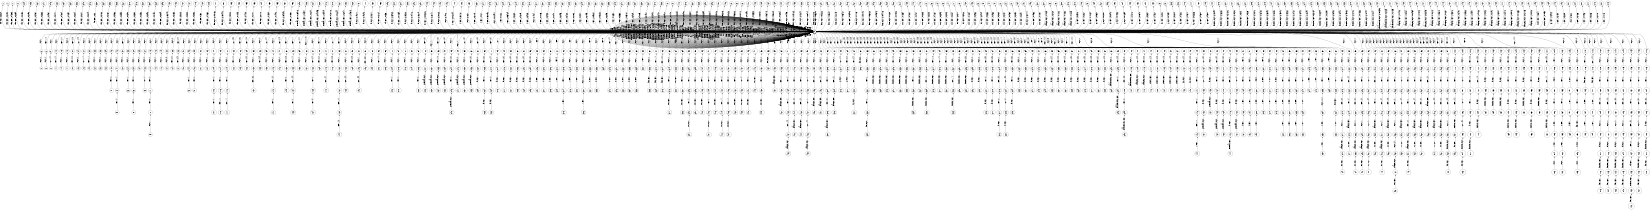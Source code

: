 digraph FST {
rankdir = LR;
size = "8.5,11";
label = "";
center = 1;
orientation = Landscape;
ranksep = "0.4";
nodesep = "0.25";
0 [label = "0", shape = circle, style = bold, fontsize = 14]
	0 -> 0 [label = "the:、/-0.56087", fontsize = 14];
	0 -> 0 [label = "the:た/-0.31363", fontsize = 14];
	0 -> 0 [label = "the:（/-0.22286", fontsize = 14];
	0 -> 0 [label = "the:その/-0.31193", fontsize = 14];
	0 -> 0 [label = "the:の/-0.46103", fontsize = 14];
	0 -> 0 [label = "the:は/-0.3999", fontsize = 14];
	0 -> 1 [label = "the:<eps>/-0.3569", fontsize = 14];
	0 -> 4 [label = "the:<eps>/-0.31222", fontsize = 14];
	0 -> 7 [label = "the:<eps>/-0.43285", fontsize = 14];
	0 -> 10 [label = "the:<eps>/-0.38489", fontsize = 14];
	0 -> 0 [label = "the:この/-0.36216", fontsize = 14];
	0 -> 0 [label = "the:前記/-0.39973", fontsize = 14];
	0 -> 0 [label = "the:する/-0.24789", fontsize = 14];
	0 -> 0 [label = "the:ア/-0.21137", fontsize = 14];
	0 -> 0 [label = "the:本/-0.2343", fontsize = 14];
	0 -> 0 [label = "the:各/-0.23004", fontsize = 14];
	0 -> 0 [label = "the:尚/-0.22102", fontsize = 14];
	0 -> 229 [label = "the:<eps>/-0.31856", fontsize = 14];
	0 -> 233 [label = "the:<eps>/-0.37298", fontsize = 14];
	0 -> 237 [label = "the:<eps>/-0.51587", fontsize = 14];
	0 -> 241 [label = "the:<eps>/-0.36523", fontsize = 14];
	0 -> 246 [label = "the:<eps>/-0.29087", fontsize = 14];
	0 -> 250 [label = "the:<eps>/-0.31771", fontsize = 14];
	0 -> 254 [label = "the:<eps>/-0.42374", fontsize = 14];
	0 -> 534 [label = "the:<eps>/-0.43454", fontsize = 14];
	0 -> 538 [label = "the:<eps>/-0.38724", fontsize = 14];
	0 -> 542 [label = "the:<eps>/-0.2627", fontsize = 14];
	0 -> 546 [label = "the:<eps>/-0.38119", fontsize = 14];
	0 -> 550 [label = "the:<eps>/-0.38", fontsize = 14];
	0 -> 554 [label = "the:<eps>/-0.31168", fontsize = 14];
	0 -> 558 [label = "the:<eps>/-0.37887", fontsize = 14];
	0 -> 563 [label = "the:<eps>/-0.30366", fontsize = 14];
	0 -> 567 [label = "the:<eps>/-0.33595", fontsize = 14];
	0 -> 572 [label = "the:<eps>/-0.26972", fontsize = 14];
	0 -> 576 [label = "the:<eps>/-0.36502", fontsize = 14];
	0 -> 580 [label = "the:<eps>/-0.26986", fontsize = 14];
	0 -> 584 [label = "the:<eps>/-0.32296", fontsize = 14];
	0 -> 589 [label = "the:<eps>/-0.31432", fontsize = 14];
	0 -> 593 [label = "the:<eps>/-0.32849", fontsize = 14];
	0 -> 750 [label = "the:<eps>/-0.033491", fontsize = 14];
	0 -> 756 [label = "the:<eps>/-0.51855", fontsize = 14];
	0 -> 761 [label = "the:<eps>/-0.3683", fontsize = 14];
	0 -> 767 [label = "the:<eps>/-0.35673", fontsize = 14];
	0 -> 773 [label = "the:<eps>/-0.38066", fontsize = 14];
	0 -> 780 [label = "the:<eps>/0.352", fontsize = 14];
	0 -> 225 [label = "the:<eps>/-0.42632", fontsize = 14];
	0 -> 1010 [label = "the:<eps>/-0.042758", fontsize = 14];
	0 -> 1017 [label = "the:<eps>/-0.080948", fontsize = 14];
	0 -> 1023 [label = "the:<eps>/0.30138", fontsize = 14];
	0 -> 1028 [label = "the:<eps>/-0.17343", fontsize = 14];
	0 -> 1033 [label = "the:<eps>/-0.4438", fontsize = 14];
	0 -> 1038 [label = "the:<eps>/-0.27177", fontsize = 14];
	0 -> 1044 [label = "the:<eps>/-0.2712", fontsize = 14];
	0 -> 1050 [label = "the:<eps>/-0.15872", fontsize = 14];
	0 -> 1055 [label = "the:<eps>/-0.14978", fontsize = 14];
	0 -> 1061 [label = "the:<eps>/-0.089398", fontsize = 14];
	0 -> 1066 [label = "the:<eps>/-0.12527", fontsize = 14];
	0 -> 0 [label = "potential:電位/-0.74346", fontsize = 14];
	0 -> 0 [label = "potential:ポテンシャル/-0.39661", fontsize = 14];
	0 -> 0 [label = "potential:電圧/0.0042097", fontsize = 14];
	0 -> 292 [label = "potential:<eps>/0.25915", fontsize = 14];
	0 -> 288 [label = "potential:<eps>/-0.34307", fontsize = 14];
	0 -> 284 [label = "potential:<eps>/-0.2679", fontsize = 14];
	0 -> 280 [label = "potential:<eps>/-0.092985", fontsize = 14];
	0 -> 276 [label = "potential:<eps>/-0.39419", fontsize = 14];
	0 -> 272 [label = "potential:<eps>/0.37778", fontsize = 14];
	0 -> 267 [label = "potential:<eps>/0.086444", fontsize = 14];
	0 -> 258 [label = "potential:<eps>/-0.62147", fontsize = 14];
	0 -> 262 [label = "potential:<eps>/-0.45815", fontsize = 14];
	0 -> 13 [label = "of:<eps>/-0.19877", fontsize = 14];
	0 -> 0 [label = "of:に/-0.19756", fontsize = 14];
	0 -> 0 [label = "of:は/-0.039741", fontsize = 14];
	0 -> 0 [label = "of:の/-0.61023", fontsize = 14];
	0 -> 1072 [label = "of:<eps>/-0.19693", fontsize = 14];
	0 -> 1080 [label = "of:<eps>/-0.34677", fontsize = 14];
	0 -> 1088 [label = "of:<eps>/0.13764", fontsize = 14];
	0 -> 296 [label = "of:<eps>/-0.2538", fontsize = 14];
	0 -> 300 [label = "of:<eps>/-0.35935", fontsize = 14];
	0 -> 304 [label = "of:<eps>/-0.071359", fontsize = 14];
	0 -> 0 [label = "of:も/0.068829", fontsize = 14];
	0 -> 0 [label = "of:が/-0.23188", fontsize = 14];
	0 -> 0 [label = "of:を/-0.38236", fontsize = 14];
	0 -> 688 [label = "of:<eps>/-0.26568", fontsize = 14];
	0 -> 692 [label = "of:<eps>/-0.10416", fontsize = 14];
	0 -> 697 [label = "of:<eps>/-0.13619", fontsize = 14];
	0 -> 703 [label = "of:<eps>/-0.0045306", fontsize = 14];
	0 -> 786 [label = "of:<eps>/-0.26141", fontsize = 14];
	0 -> 792 [label = "of:<eps>/-0.37263", fontsize = 14];
	0 -> 798 [label = "i:<eps>/-0.4106", fontsize = 14];
	0 -> 1108 [label = "i:<eps>/-0.0031244", fontsize = 14];
	0 -> 1102 [label = "i:<eps>/0.030767", fontsize = 14];
	0 -> 1094 [label = "i:<eps>/-0.6151", fontsize = 14];
	0 -> 851 [label = "i:<eps>/-0.37784", fontsize = 14];
	0 -> 847 [label = "i:<eps>/-0.084", fontsize = 14];
	0 -> 843 [label = "i:<eps>/0.052095", fontsize = 14];
	0 -> 804 [label = "i:<eps>/0.0024917", fontsize = 14];
	0 -> 809 [label = "i:<eps>/0.1258", fontsize = 14];
	0 -> 814 [label = "i:<eps>/-0.033469", fontsize = 14];
	0 -> 819 [label = "i:<eps>/-0.36657", fontsize = 14];
	0 -> 308 [label = "i:<eps>/-0.45109", fontsize = 14];
	0 -> 312 [label = "i:<eps>/-0.39346", fontsize = 14];
	0 -> 317 [label = "i:<eps>/-0.4134", fontsize = 14];
	0 -> 321 [label = "i:<eps>/-0.72165", fontsize = 14];
	0 -> 325 [label = "i:<eps>/-0.39573", fontsize = 14];
	0 -> 858 [label = "i:<eps>/-0.12471", fontsize = 14];
	0 -> 837 [label = "i:<eps>/-0.68965", fontsize = 14];
	0 -> 0 [label = "i:ｉｃｅｌｌ/-0.075496", fontsize = 14];
	0 -> 0 [label = "i:ｉ/-0.69021", fontsize = 14];
	0 -> 0 [label = "i:１/0.20968", fontsize = 14];
	0 -> 0 [label = "i:で/0.49883", fontsize = 14];
	0 -> 0 [label = "i:i/-0.42856", fontsize = 14];
	0 -> 825 [label = "i:<eps>/-0.34887", fontsize = 14];
	0 -> 831 [label = "i:<eps>/0.21003", fontsize = 14];
	0 -> 0 [label = "/://-0.53097", fontsize = 14];
	0 -> 349 [label = "/:<eps>/0.20544", fontsize = 14];
	0 -> 862 [label = "/:<eps>/-0.61969", fontsize = 14];
	0 -> 0 [label = "/:及び/0.10575", fontsize = 14];
	0 -> 361 [label = "/:<eps>/-0.089837", fontsize = 14];
	0 -> 357 [label = "/:<eps>/-0.015852", fontsize = 14];
	0 -> 353 [label = "/:<eps>/-0.68925", fontsize = 14];
	0 -> 0 [label = "/:又/0.071175", fontsize = 14];
	0 -> 345 [label = "/:<eps>/0.16852", fontsize = 14];
	0 -> 341 [label = "/:<eps>/0.35653", fontsize = 14];
	0 -> 338 [label = "/:<eps>/-0.085181", fontsize = 14];
	0 -> 334 [label = "/:<eps>/-0.39619", fontsize = 14];
	0 -> 330 [label = "/:<eps>/-0.40289", fontsize = 14];
	0 -> 0 [label = "/:・/-0.40467", fontsize = 14];
	0 -> 0 [label = "/:／/-0.71471", fontsize = 14];
	0 -> 0 [label = "/:：/0.065385", fontsize = 14];
	0 -> 0 [label = "/:＆/-0.069903", fontsize = 14];
	0 -> 0 [label = "/:−/0.05982", fontsize = 14];
	0 -> 364 [label = "o:<eps>/-0.57931", fontsize = 14];
	0 -> 0 [label = "o:o/-0.36818", fontsize = 14];
	0 -> 0 [label = "o:ｏ/-0.6652", fontsize = 14];
	0 -> 372 [label = "o:<eps>/-0.15005", fontsize = 14];
	0 -> 368 [label = "o:<eps>/-0.13442", fontsize = 14];
	0 -> 16 [label = "o:<eps>/-0.30912", fontsize = 14];
	0 -> 0 [label = "line:ライン/-0.57931", fontsize = 14];
	0 -> 0 [label = "line:直線/-0.28522", fontsize = 14];
	0 -> 0 [label = "line:線上/-0.32947", fontsize = 14];
	0 -> 0 [label = "line:通路/-0.090966", fontsize = 14];
	0 -> 0 [label = "line:配線/-0.27355", fontsize = 14];
	0 -> 0 [label = "line:線路/-0.41006", fontsize = 14];
	0 -> 0 [label = "line:路/-0.17366", fontsize = 14];
	0 -> 0 [label = "line:ｌｉｎｅ/-0.31357", fontsize = 14];
	0 -> 0 [label = "line:配管/-0.14204", fontsize = 14];
	0 -> 19 [label = "line:<eps>/-0.17411", fontsize = 14];
	0 -> 0 [label = "line:線/-0.69473", fontsize = 14];
	0 -> 0 [label = "line:。/0.31208", fontsize = 14];
	0 -> 0 [label = "line:回線/-0.29604", fontsize = 14];
	0 -> 0 [label = "line:行/0.063191", fontsize = 14];
	0 -> 0 [label = "32.i:32.i/0.00051426", fontsize = 14];
	0 -> 412 [label = "does:<eps>/-0.05339", fontsize = 14];
	0 -> 376 [label = "does:<eps>/-0.02908", fontsize = 14];
	0 -> 381 [label = "does:<eps>/-0.081307", fontsize = 14];
	0 -> 385 [label = "does:<eps>/0.031758", fontsize = 14];
	0 -> 390 [label = "does:<eps>/0.0036909", fontsize = 14];
	0 -> 396 [label = "does:<eps>/-0.15574", fontsize = 14];
	0 -> 401 [label = "does:<eps>/0.040026", fontsize = 14];
	0 -> 406 [label = "does:<eps>/-0.0053773", fontsize = 14];
	0 -> 0 [label = "does:は/-0.18559", fontsize = 14];
	0 -> 22 [label = "does:<eps>/0.027856", fontsize = 14];
	0 -> 0 [label = "does:し/-0.02086", fontsize = 14];
	0 -> 25 [label = "does:<eps>/0.056886", fontsize = 14];
	0 -> 28 [label = "does:<eps>/-0.027712", fontsize = 14];
	0 -> 0 [label = "does:が/-0.15863", fontsize = 14];
	0 -> 417 [label = "does:<eps>/-0.01395", fontsize = 14];
	0 -> 423 [label = "does:<eps>/-0.058553", fontsize = 14];
	0 -> 429 [label = "does:<eps>/0.022051", fontsize = 14];
	0 -> 434 [label = "does:<eps>/0.036475", fontsize = 14];
	0 -> 439 [label = "does:<eps>/0.038685", fontsize = 14];
	0 -> 444 [label = "does:<eps>/-0.062264", fontsize = 14];
	0 -> 448 [label = "does:<eps>/0.04925", fontsize = 14];
	0 -> 453 [label = "does:<eps>/0.042765", fontsize = 14];
	0 -> 868 [label = "does:<eps>/-0.15679", fontsize = 14];
	0 -> 876 [label = "does:<eps>/0.022414", fontsize = 14];
	0 -> 883 [label = "does:<eps>/0.12787", fontsize = 14];
	0 -> 891 [label = "does:<eps>/0.062602", fontsize = 14];
	0 -> 899 [label = "does:<eps>/0.054688", fontsize = 14];
	0 -> 907 [label = "does:<eps>/0.085637", fontsize = 14];
	0 -> 980 [label = "does:<eps>/0.22145", fontsize = 14];
	0 -> 973 [label = "does:<eps>/0.085481", fontsize = 14];
	0 -> 967 [label = "does:<eps>/-0.037908", fontsize = 14];
	0 -> 960 [label = "does:<eps>/0.11162", fontsize = 14];
	0 -> 953 [label = "does:<eps>/0.097192", fontsize = 14];
	0 -> 945 [label = "does:<eps>/0.036268", fontsize = 14];
	0 -> 938 [label = "does:<eps>/-0.098245", fontsize = 14];
	0 -> 929 [label = "does:<eps>/-0.0094713", fontsize = 14];
	0 -> 922 [label = "does:<eps>/0.18607", fontsize = 14];
	0 -> 914 [label = "does:<eps>/-0.077558", fontsize = 14];
	0 -> 465 [label = "not:<eps>/-0.18554", fontsize = 14];
	0 -> 472 [label = "not:<eps>/-0.48761", fontsize = 14];
	0 -> 478 [label = "not:<eps>/-0.24767", fontsize = 14];
	0 -> 61 [label = "not:<eps>/-0.26765", fontsize = 14];
	0 -> 0 [label = "not:い/-0.17144", fontsize = 14];
	0 -> 56 [label = "not:<eps>/-0.3355", fontsize = 14];
	0 -> 64 [label = "not:<eps>/-0.47231", fontsize = 14];
	0 -> 68 [label = "not:<eps>/-0.36943", fontsize = 14];
	0 -> 74 [label = "not:<eps>/-0.32015", fontsize = 14];
	0 -> 77 [label = "not:<eps>/-0.32647", fontsize = 14];
	0 -> 80 [label = "not:<eps>/-0.2317", fontsize = 14];
	0 -> 460 [label = "not:<eps>/0.32188", fontsize = 14];
	0 -> 456 [label = "not:<eps>/-0.18024", fontsize = 14];
	0 -> 52 [label = "not:<eps>/-0.39588", fontsize = 14];
	0 -> 49 [label = "not:<eps>/-0.2909", fontsize = 14];
	0 -> 44 [label = "not:<eps>/-0.33886", fontsize = 14];
	0 -> 40 [label = "not:<eps>/-0.29863", fontsize = 14];
	0 -> 37 [label = "not:<eps>/-0.32612", fontsize = 14];
	0 -> 34 [label = "not:<eps>/-0.51307", fontsize = 14];
	0 -> 31 [label = "not:<eps>/-0.24862", fontsize = 14];
	0 -> 0 [label = "not:な/-0.27053", fontsize = 14];
	0 -> 484 [label = "not:<eps>/-0.30892", fontsize = 14];
	0 -> 491 [label = "not:<eps>/-0.33191", fontsize = 14];
	0 -> 496 [label = "not:<eps>/-0.080774", fontsize = 14];
	0 -> 501 [label = "not:<eps>/-0.19866", fontsize = 14];
	0 -> 507 [label = "not:<eps>/-0.11507", fontsize = 14];
	0 -> 0 [label = "not:ず/-0.29434", fontsize = 14];
	0 -> 0 [label = "not:不/-0.14374", fontsize = 14];
	0 -> 0 [label = "change:変わ/-0.25387", fontsize = 14];
	0 -> 0 [label = "change:変え/-0.28365", fontsize = 14];
	0 -> 0 [label = "change:変換/0.1552", fontsize = 14];
	0 -> 0 [label = "change:切換/-0.041197", fontsize = 14];
	0 -> 0 [label = "change:切り換え/-0.10916", fontsize = 14];
	0 -> 0 [label = "change:チェンジ/-0.34556", fontsize = 14];
	0 -> 0 [label = "change:交換/-0.054704", fontsize = 14];
	0 -> 0 [label = "change:変更/-0.47804", fontsize = 14];
	0 -> 83 [label = "change:<eps>/-0.40342", fontsize = 14];
	0 -> 0 [label = "change:変化/-0.64472", fontsize = 14];
	0 -> 0 [label = "change:変動/-0.35612", fontsize = 14];
	0 -> 0 [label = "change:それ/0.22797", fontsize = 14];
	0 -> 0 [label = "change:こと/0.2449", fontsize = 14];
	0 -> 0 [label = "change:よ/0.33849", fontsize = 14];
	0 -> 0 [label = "change:入れ替え/-0.11816", fontsize = 14];
	0 -> 86 [label = "change:<eps>/-0.30227", fontsize = 14];
	0 -> 0 [label = "change:修正/0.1249", fontsize = 14];
	0 -> 0 [label = "change:切替/-0.014907", fontsize = 14];
	0 -> 520 [label = "change:<eps>/0.11378", fontsize = 14];
	0 -> 516 [label = "change:<eps>/0.12828", fontsize = 14];
	0 -> 512 [label = "change:<eps>/-0.13343", fontsize = 14];
	0 -> 106 [label = "by:<eps>/-0.36928", fontsize = 14];
	0 -> 96 [label = "by:<eps>/-0.61361", fontsize = 14];
	0 -> 1169 [label = "by:<eps>/0.11269", fontsize = 14];
	0 -> 0 [label = "by:で/-0.22941", fontsize = 14];
	0 -> 0 [label = "by:し/-0.059941", fontsize = 14];
	0 -> 987 [label = "by:<eps>/-0.25631", fontsize = 14];
	0 -> 995 [label = "by:<eps>/0.020277", fontsize = 14];
	0 -> 1002 [label = "by:<eps>/-0.38196", fontsize = 14];
	0 -> 1114 [label = "by:<eps>/0.019286", fontsize = 14];
	0 -> 1123 [label = "by:<eps>/0.016489", fontsize = 14];
	0 -> 1132 [label = "by:<eps>/-0.15776", fontsize = 14];
	0 -> 1141 [label = "by:<eps>/-0.20842", fontsize = 14];
	0 -> 1150 [label = "by:<eps>/-0.35057", fontsize = 14];
	0 -> 0 [label = "by:する/-0.063337", fontsize = 14];
	0 -> 89 [label = "by:<eps>/-0.44887", fontsize = 14];
	0 -> 92 [label = "by:<eps>/-0.6033", fontsize = 14];
	0 -> 525 [label = "by:<eps>/0.040397", fontsize = 14];
	0 -> 528 [label = "by:<eps>/-0.37802", fontsize = 14];
	0 -> 0 [label = "by:だけ/-0.22931", fontsize = 14];
	0 -> 0 [label = "by:さ/-0.21351", fontsize = 14];
	0 -> 0 [label = "by:を/-0.19469", fontsize = 14];
	0 -> 116 [label = "by:<eps>/-0.4855", fontsize = 14];
	0 -> 111 [label = "by:<eps>/-0.48271", fontsize = 14];
	0 -> 1160 [label = "by:<eps>/-0.036338", fontsize = 14];
	0 -> 103 [label = "by:<eps>/-0.46807", fontsize = 14];
	0 -> 100 [label = "by:<eps>/-0.42801", fontsize = 14];
	0 -> 0 [label = "by:よ/-0.29911", fontsize = 14];
	0 -> 0 [label = "function:作用/-0.27306", fontsize = 14];
	0 -> 676 [label = "function:<eps>/-0.22299", fontsize = 14];
	0 -> 621 [label = "function:<eps>/-0.36883", fontsize = 14];
	0 -> 127 [label = "function:<eps>/0.31506", fontsize = 14];
	0 -> 0 [label = "function:動作/0.14132", fontsize = 14];
	0 -> 0 [label = "function:もの/0.21217", fontsize = 14];
	0 -> 597 [label = "function:<eps>/-0.20508", fontsize = 14];
	0 -> 601 [label = "function:<eps>/-0.5034", fontsize = 14];
	0 -> 605 [label = "function:<eps>/-0.3603", fontsize = 14];
	0 -> 610 [label = "function:<eps>/-0.34816", fontsize = 14];
	0 -> 615 [label = "function:<eps>/-0.36438", fontsize = 14];
	0 -> 124 [label = "function:<eps>/-0.33295", fontsize = 14];
	0 -> 627 [label = "function:<eps>/-0.32353", fontsize = 14];
	0 -> 632 [label = "function:<eps>/-0.45048", fontsize = 14];
	0 -> 636 [label = "function:<eps>/-0.23568", fontsize = 14];
	0 -> 640 [label = "function:<eps>/-0.21422", fontsize = 14];
	0 -> 644 [label = "function:<eps>/-0.13945", fontsize = 14];
	0 -> 648 [label = "function:<eps>/-0.22299", fontsize = 14];
	0 -> 652 [label = "function:<eps>/0.35769", fontsize = 14];
	0 -> 656 [label = "function:<eps>/0.037599", fontsize = 14];
	0 -> 660 [label = "function:<eps>/-0.022901", fontsize = 14];
	0 -> 664 [label = "function:<eps>/-0.30923", fontsize = 14];
	0 -> 668 [label = "function:<eps>/-0.13945", fontsize = 14];
	0 -> 672 [label = "function:<eps>/-0.43038", fontsize = 14];
	0 -> 121 [label = "function:<eps>/-0.34708", fontsize = 14];
	0 -> 680 [label = "function:<eps>/-0.078526", fontsize = 14];
	0 -> 684 [label = "function:<eps>/-0.10494", fontsize = 14];
	0 -> 0 [label = "function:する/0.29212", fontsize = 14];
	0 -> 0 [label = "function:ファンクション/-0.37191", fontsize = 14];
	0 -> 0 [label = "function:機能/-0.68958", fontsize = 14];
	0 -> 0 [label = "function:発揮/-0.019303", fontsize = 14];
	0 -> 130 [label = "function:<eps>/-0.37247", fontsize = 14];
	0 -> 0 [label = "function:関数/-0.59553", fontsize = 14];
	0 -> 0 [label = "function:行な/0.1999", fontsize = 14];
	0 -> 0 [label = "function:役割/-0.17861", fontsize = 14];
	0 -> 0 [label = "function:役目/-0.14022", fontsize = 14];
	0 -> 0 [label = "function:働き/-0.24793", fontsize = 14];
	0 -> 0 [label = "characteristic:実線/0.13008", fontsize = 14];
	0 -> 711 [label = "characteristic:<eps>/-0.0023978", fontsize = 14];
	0 -> 707 [label = "characteristic:<eps>/0.31539", fontsize = 14];
	0 -> 0 [label = "characteristic:性/-0.095631", fontsize = 14];
	0 -> 0 [label = "characteristic:特性/-0.68054", fontsize = 14];
	0 -> 0 [label = "characteristic:能/0.16326", fontsize = 14];
	0 -> 0 [label = "characteristic:特長/-0.18293", fontsize = 14];
	0 -> 0 [label = "characteristic:性質/-0.1427", fontsize = 14];
	0 -> 134 [label = "characteristic:<eps>/-0.27895", fontsize = 14];
	0 -> 0 [label = "characteristic:特徴/-0.37598", fontsize = 14];
	0 -> 0 [label = "characteristic:固有/-0.1679", fontsize = 14];
	0 -> 168 [label = "changing:<eps>/-0.17426", fontsize = 14];
	0 -> 175 [label = "changing:<eps>/-0.30464", fontsize = 14];
	0 -> 0 [label = "changing:切替/-0.20495", fontsize = 14];
	0 -> 731 [label = "changing:<eps>/0.024969", fontsize = 14];
	0 -> 727 [label = "changing:<eps>/-0.11203", fontsize = 14];
	0 -> 723 [label = "changing:<eps>/-0.055403", fontsize = 14];
	0 -> 719 [label = "changing:<eps>/0.10613", fontsize = 14];
	0 -> 715 [label = "changing:<eps>/-0.33613", fontsize = 14];
	0 -> 0 [label = "changing:適宜/0.14933", fontsize = 14];
	0 -> 0 [label = "changing:こと/0.030145", fontsize = 14];
	0 -> 0 [label = "changing:を/0.01245", fontsize = 14];
	0 -> 137 [label = "changing:<eps>/-0.1851", fontsize = 14];
	0 -> 140 [label = "changing:<eps>/-0.33216", fontsize = 14];
	0 -> 145 [label = "changing:<eps>/-0.3405", fontsize = 14];
	0 -> 148 [label = "changing:<eps>/-0.34866", fontsize = 14];
	0 -> 152 [label = "changing:<eps>/-0.40997", fontsize = 14];
	0 -> 157 [label = "changing:<eps>/-0.47738", fontsize = 14];
	0 -> 160 [label = "changing:<eps>/-0.08158", fontsize = 14];
	0 -> 163 [label = "changing:<eps>/-0.2296", fontsize = 14];
	0 -> 0 [label = "changing:さ/0.15081", fontsize = 14];
	0 -> 0 [label = "changing:変動/0.057485", fontsize = 14];
	0 -> 171 [label = "changing:<eps>/-0.32127", fontsize = 14];
	0 -> 0 [label = "changing:変更/-0.47459", fontsize = 14];
	0 -> 0 [label = "changing:変化/-0.36909", fontsize = 14];
	0 -> 0 [label = "changing:交換/-0.1451", fontsize = 14];
	0 -> 178 [label = "changing:<eps>/-0.34173", fontsize = 14];
	0 -> 184 [label = "changing:<eps>/-0.29775", fontsize = 14];
	0 -> 0 [label = "changing:変え/-0.39977", fontsize = 14];
	0 -> 0 [label = "changing:変換/-0.080875", fontsize = 14];
	0 -> 188 [label = "changing:<eps>/0.018852", fontsize = 14];
	0 -> 0 [label = "changing:切換/-0.021586", fontsize = 14];
	0 -> 0 [label = "changing:切り替え/-0.12604", fontsize = 14];
	0 -> 0 [label = "changing:可変/-0.13447", fontsize = 14];
	0 -> 0 [label = "changing:組替/-0.35565", fontsize = 14];
	0 -> 0 [label = "changing:遷移/0.059935", fontsize = 14];
	0 -> 191 [label = "changing:<eps>/-0.061785", fontsize = 14];
	0 -> 195 [label = "changing:<eps>/-0.27028", fontsize = 14];
	0 -> 0 [label = "circuit:回路/-0.752", fontsize = 14];
	0 -> 0 [label = "circuit:部/-0.060163", fontsize = 14];
	0 -> 0 [label = "circuit:手段/-0.027437", fontsize = 14];
	0 -> 735 [label = "circuit:<eps>/0.38847", fontsize = 14];
	0 -> 739 [label = "circuit:<eps>/-0.70692", fontsize = 14];
	0 -> 0 [label = "58:８/0.44782", fontsize = 14];
	0 -> 0 [label = "58:５８/-0.75109", fontsize = 14];
	0 -> 0 [label = "58:５２/0.26015", fontsize = 14];
	0 -> 743 [label = "58:<eps>/-0.51925", fontsize = 14];
	0 -> 0 [label = "58:58/-0.31671", fontsize = 14];
	0 -> 0 [label = "58:５７/0.12696", fontsize = 14];
	0 -> 198 [label = ".:<eps>/-0.37591", fontsize = 14];
	0 -> 201 [label = ".:<eps>/-0.56222", fontsize = 14];
	0 -> 0 [label = ".:。/-0.62093", fontsize = 14];
	0 -> 204 [label = ".:<eps>/-0.5232", fontsize = 14];
	0 -> 207 [label = ".:<eps>/-0.67686", fontsize = 14];
	0 -> 211 [label = ".:<eps>/-0.40936", fontsize = 14];
	0 -> 0 [label = ".:る/-0.36042", fontsize = 14];
	0 -> 218 [label = ".:<eps>/-0.38263", fontsize = 14];
	0 -> 221 [label = ".:<eps>/-0.60702", fontsize = 14];
	0 -> 215 [label = ".:<eps>/-0.70148", fontsize = 14];
1 [label = "1", shape = circle, style = solid, fontsize = 14]
2 [label = "2", shape = circle, style = solid, fontsize = 14]
	2 -> 3 [label = "<eps>:は", fontsize = 14];
3 [label = "3", shape = circle, style = solid, fontsize = 14]
	3 -> 0 [label = "<eps>:、", fontsize = 14];
4 [label = "4", shape = circle, style = solid, fontsize = 14]
5 [label = "5", shape = circle, style = solid, fontsize = 14]
	5 -> 6 [label = "<eps>:は", fontsize = 14];
6 [label = "6", shape = circle, style = solid, fontsize = 14]
	6 -> 0 [label = "<eps>:この", fontsize = 14];
7 [label = "7", shape = circle, style = solid, fontsize = 14]
8 [label = "8", shape = circle, style = solid, fontsize = 14]
	8 -> 9 [label = "<eps>:また", fontsize = 14];
9 [label = "9", shape = circle, style = solid, fontsize = 14]
	9 -> 0 [label = "<eps>:、", fontsize = 14];
10 [label = "10", shape = circle, style = solid, fontsize = 14]
11 [label = "11", shape = circle, style = solid, fontsize = 14]
	11 -> 12 [label = "<eps>:なお", fontsize = 14];
12 [label = "12", shape = circle, style = solid, fontsize = 14]
	12 -> 0 [label = "<eps>:、", fontsize = 14];
13 [label = "13", shape = circle, style = solid, fontsize = 14]
14 [label = "14", shape = circle, style = solid, fontsize = 14]
	14 -> 15 [label = "<eps>:に", fontsize = 14];
15 [label = "15", shape = circle, style = solid, fontsize = 14]
	15 -> 0 [label = "<eps>:おけ", fontsize = 14];
16 [label = "16", shape = circle, style = solid, fontsize = 14]
17 [label = "17", shape = circle, style = solid, fontsize = 14]
	17 -> 18 [label = "<eps>:ｏ", fontsize = 14];
18 [label = "18", shape = circle, style = solid, fontsize = 14]
	18 -> 0 [label = "<eps>:系", fontsize = 14];
19 [label = "19", shape = circle, style = solid, fontsize = 14]
20 [label = "20", shape = circle, style = solid, fontsize = 14]
	20 -> 21 [label = "<eps>:信号", fontsize = 14];
21 [label = "21", shape = circle, style = solid, fontsize = 14]
	21 -> 0 [label = "<eps>:配線", fontsize = 14];
22 [label = "22", shape = circle, style = solid, fontsize = 14]
23 [label = "23", shape = circle, style = solid, fontsize = 14]
	23 -> 24 [label = "<eps>:は", fontsize = 14];
24 [label = "24", shape = circle, style = solid, fontsize = 14]
	24 -> 0 [label = "<eps>:同様", fontsize = 14];
25 [label = "25", shape = circle, style = solid, fontsize = 14]
26 [label = "26", shape = circle, style = solid, fontsize = 14]
	26 -> 27 [label = "<eps>:こと", fontsize = 14];
27 [label = "27", shape = circle, style = solid, fontsize = 14]
	27 -> 0 [label = "<eps>:も", fontsize = 14];
28 [label = "28", shape = circle, style = solid, fontsize = 14]
29 [label = "29", shape = circle, style = solid, fontsize = 14]
	29 -> 30 [label = "<eps>:こと", fontsize = 14];
30 [label = "30", shape = circle, style = solid, fontsize = 14]
	30 -> 0 [label = "<eps>:が", fontsize = 14];
31 [label = "31", shape = circle, style = solid, fontsize = 14]
32 [label = "32", shape = circle, style = solid, fontsize = 14]
	32 -> 33 [label = "<eps>:な", fontsize = 14];
33 [label = "33", shape = circle, style = solid, fontsize = 14]
	33 -> 0 [label = "<eps>:っ", fontsize = 14];
34 [label = "34", shape = circle, style = solid, fontsize = 14]
35 [label = "35", shape = circle, style = solid, fontsize = 14]
	35 -> 36 [label = "<eps>:な", fontsize = 14];
36 [label = "36", shape = circle, style = solid, fontsize = 14]
	36 -> 0 [label = "<eps>:い", fontsize = 14];
37 [label = "37", shape = circle, style = solid, fontsize = 14]
38 [label = "38", shape = circle, style = solid, fontsize = 14]
	38 -> 39 [label = "<eps>:な", fontsize = 14];
39 [label = "39", shape = circle, style = solid, fontsize = 14]
	39 -> 0 [label = "<eps>:く", fontsize = 14];
40 [label = "40", shape = circle, style = solid, fontsize = 14]
41 [label = "41", shape = circle, style = solid, fontsize = 14]
	41 -> 42 [label = "<eps>:な", fontsize = 14];
42 [label = "42", shape = circle, style = solid, fontsize = 14]
	42 -> 43 [label = "<eps>:く", fontsize = 14];
43 [label = "43", shape = circle, style = solid, fontsize = 14]
	43 -> 0 [label = "<eps>:な", fontsize = 14];
44 [label = "44", shape = circle, style = solid, fontsize = 14]
45 [label = "45", shape = circle, style = solid, fontsize = 14]
	45 -> 46 [label = "<eps>:な", fontsize = 14];
46 [label = "46", shape = circle, style = solid, fontsize = 14]
	46 -> 47 [label = "<eps>:ら", fontsize = 14];
47 [label = "47", shape = circle, style = solid, fontsize = 14]
	47 -> 48 [label = "<eps>:な", fontsize = 14];
48 [label = "48", shape = circle, style = solid, fontsize = 14]
	48 -> 0 [label = "<eps>:い", fontsize = 14];
49 [label = "49", shape = circle, style = solid, fontsize = 14]
50 [label = "50", shape = circle, style = solid, fontsize = 14]
	50 -> 51 [label = "<eps>:な", fontsize = 14];
51 [label = "51", shape = circle, style = solid, fontsize = 14]
	51 -> 0 [label = "<eps>:かっ", fontsize = 14];
52 [label = "52", shape = circle, style = solid, fontsize = 14]
53 [label = "53", shape = circle, style = solid, fontsize = 14]
	53 -> 54 [label = "<eps>:し", fontsize = 14];
54 [label = "54", shape = circle, style = solid, fontsize = 14]
	54 -> 55 [label = "<eps>:な", fontsize = 14];
55 [label = "55", shape = circle, style = solid, fontsize = 14]
	55 -> 0 [label = "<eps>:い", fontsize = 14];
56 [label = "56", shape = circle, style = solid, fontsize = 14]
57 [label = "57", shape = circle, style = solid, fontsize = 14]
	57 -> 58 [label = "<eps>:し", fontsize = 14];
58 [label = "58", shape = circle, style = solid, fontsize = 14]
	58 -> 59 [label = "<eps>:な", fontsize = 14];
59 [label = "59", shape = circle, style = solid, fontsize = 14]
	59 -> 60 [label = "<eps>:く", fontsize = 14];
60 [label = "60", shape = circle, style = solid, fontsize = 14]
	60 -> 0 [label = "<eps>:な", fontsize = 14];
61 [label = "61", shape = circle, style = solid, fontsize = 14]
62 [label = "62", shape = circle, style = solid, fontsize = 14]
	62 -> 63 [label = "<eps>:い", fontsize = 14];
63 [label = "63", shape = circle, style = solid, fontsize = 14]
	63 -> 0 [label = "<eps>:な", fontsize = 14];
64 [label = "64", shape = circle, style = solid, fontsize = 14]
65 [label = "65", shape = circle, style = solid, fontsize = 14]
	65 -> 66 [label = "<eps>:い", fontsize = 14];
66 [label = "66", shape = circle, style = solid, fontsize = 14]
	66 -> 67 [label = "<eps>:な", fontsize = 14];
67 [label = "67", shape = circle, style = solid, fontsize = 14]
	67 -> 0 [label = "<eps>:い", fontsize = 14];
68 [label = "68", shape = circle, style = solid, fontsize = 14]
69 [label = "69", shape = circle, style = solid, fontsize = 14]
	69 -> 70 [label = "<eps>:く", fontsize = 14];
70 [label = "70", shape = circle, style = solid, fontsize = 14]
	70 -> 71 [label = "<eps>:な", fontsize = 14];
71 [label = "71", shape = circle, style = solid, fontsize = 14]
	71 -> 72 [label = "<eps>:ら", fontsize = 14];
72 [label = "72", shape = circle, style = solid, fontsize = 14]
	72 -> 73 [label = "<eps>:な", fontsize = 14];
73 [label = "73", shape = circle, style = solid, fontsize = 14]
	73 -> 0 [label = "<eps>:い", fontsize = 14];
74 [label = "74", shape = circle, style = solid, fontsize = 14]
75 [label = "75", shape = circle, style = solid, fontsize = 14]
	75 -> 76 [label = "<eps>:ら", fontsize = 14];
76 [label = "76", shape = circle, style = solid, fontsize = 14]
	76 -> 0 [label = "<eps>:ず", fontsize = 14];
77 [label = "77", shape = circle, style = solid, fontsize = 14]
78 [label = "78", shape = circle, style = solid, fontsize = 14]
	78 -> 79 [label = "<eps>:せ", fontsize = 14];
79 [label = "79", shape = circle, style = solid, fontsize = 14]
	79 -> 0 [label = "<eps>:ず", fontsize = 14];
80 [label = "80", shape = circle, style = solid, fontsize = 14]
81 [label = "81", shape = circle, style = solid, fontsize = 14]
	81 -> 82 [label = "<eps>:無", fontsize = 14];
82 [label = "82", shape = circle, style = solid, fontsize = 14]
	82 -> 0 [label = "<eps>:く", fontsize = 14];
83 [label = "83", shape = circle, style = solid, fontsize = 14]
84 [label = "84", shape = circle, style = solid, fontsize = 14]
	84 -> 85 [label = "<eps>:変化", fontsize = 14];
85 [label = "85", shape = circle, style = solid, fontsize = 14]
	85 -> 0 [label = "<eps>:量", fontsize = 14];
86 [label = "86", shape = circle, style = solid, fontsize = 14]
87 [label = "87", shape = circle, style = solid, fontsize = 14]
	87 -> 88 [label = "<eps>:経時", fontsize = 14];
88 [label = "88", shape = circle, style = solid, fontsize = 14]
	88 -> 0 [label = "<eps>:変化", fontsize = 14];
89 [label = "89", shape = circle, style = solid, fontsize = 14]
90 [label = "90", shape = circle, style = solid, fontsize = 14]
	90 -> 91 [label = "<eps>:に", fontsize = 14];
91 [label = "91", shape = circle, style = solid, fontsize = 14]
	91 -> 0 [label = "<eps>:よ", fontsize = 14];
92 [label = "92", shape = circle, style = solid, fontsize = 14]
93 [label = "93", shape = circle, style = solid, fontsize = 14]
	93 -> 94 [label = "<eps>:に", fontsize = 14];
94 [label = "94", shape = circle, style = solid, fontsize = 14]
	94 -> 95 [label = "<eps>:よ", fontsize = 14];
95 [label = "95", shape = circle, style = solid, fontsize = 14]
	95 -> 0 [label = "<eps>:っ", fontsize = 14];
96 [label = "96", shape = circle, style = solid, fontsize = 14]
97 [label = "97", shape = circle, style = solid, fontsize = 14]
	97 -> 98 [label = "<eps>:に", fontsize = 14];
98 [label = "98", shape = circle, style = solid, fontsize = 14]
	98 -> 99 [label = "<eps>:よ", fontsize = 14];
99 [label = "99", shape = circle, style = solid, fontsize = 14]
	99 -> 0 [label = "<eps>:り", fontsize = 14];
100 [label = "100", shape = circle, style = solid, fontsize = 14]
101 [label = "101", shape = circle, style = solid, fontsize = 14]
	101 -> 102 [label = "<eps>:よ", fontsize = 14];
102 [label = "102", shape = circle, style = solid, fontsize = 14]
	102 -> 0 [label = "<eps>:っ", fontsize = 14];
103 [label = "103", shape = circle, style = solid, fontsize = 14]
104 [label = "104", shape = circle, style = solid, fontsize = 14]
	104 -> 105 [label = "<eps>:よ", fontsize = 14];
105 [label = "105", shape = circle, style = solid, fontsize = 14]
	105 -> 0 [label = "<eps>:り", fontsize = 14];
106 [label = "106", shape = circle, style = solid, fontsize = 14]
107 [label = "107", shape = circle, style = solid, fontsize = 14]
	107 -> 108 [label = "<eps>:よ", fontsize = 14];
108 [label = "108", shape = circle, style = solid, fontsize = 14]
	108 -> 109 [label = "<eps>:り", fontsize = 14];
109 [label = "109", shape = circle, style = solid, fontsize = 14]
	109 -> 110 [label = "<eps>:行", fontsize = 14];
110 [label = "110", shape = circle, style = solid, fontsize = 14]
	110 -> 0 [label = "<eps>:わ", fontsize = 14];
111 [label = "111", shape = circle, style = solid, fontsize = 14]
112 [label = "112", shape = circle, style = solid, fontsize = 14]
	112 -> 113 [label = "<eps>:こと", fontsize = 14];
113 [label = "113", shape = circle, style = solid, fontsize = 14]
	113 -> 114 [label = "<eps>:に", fontsize = 14];
114 [label = "114", shape = circle, style = solid, fontsize = 14]
	114 -> 115 [label = "<eps>:よ", fontsize = 14];
115 [label = "115", shape = circle, style = solid, fontsize = 14]
	115 -> 0 [label = "<eps>:っ", fontsize = 14];
116 [label = "116", shape = circle, style = solid, fontsize = 14]
117 [label = "117", shape = circle, style = solid, fontsize = 14]
	117 -> 118 [label = "<eps>:こと", fontsize = 14];
118 [label = "118", shape = circle, style = solid, fontsize = 14]
	118 -> 119 [label = "<eps>:に", fontsize = 14];
119 [label = "119", shape = circle, style = solid, fontsize = 14]
	119 -> 120 [label = "<eps>:よ", fontsize = 14];
120 [label = "120", shape = circle, style = solid, fontsize = 14]
	120 -> 0 [label = "<eps>:り", fontsize = 14];
121 [label = "121", shape = circle, style = solid, fontsize = 14]
122 [label = "122", shape = circle, style = solid, fontsize = 14]
	122 -> 123 [label = "<eps>:する", fontsize = 14];
123 [label = "123", shape = circle, style = solid, fontsize = 14]
	123 -> 0 [label = "<eps>:機能", fontsize = 14];
124 [label = "124", shape = circle, style = solid, fontsize = 14]
125 [label = "125", shape = circle, style = solid, fontsize = 14]
	125 -> 126 [label = "<eps>:う", fontsize = 14];
126 [label = "126", shape = circle, style = solid, fontsize = 14]
	126 -> 0 [label = "<eps>:機能", fontsize = 14];
127 [label = "127", shape = circle, style = solid, fontsize = 14]
128 [label = "128", shape = circle, style = solid, fontsize = 14]
	128 -> 129 [label = "<eps>:回路", fontsize = 14];
129 [label = "129", shape = circle, style = solid, fontsize = 14]
	129 -> 0 [label = "<eps>:技術", fontsize = 14];
130 [label = "130", shape = circle, style = solid, fontsize = 14]
131 [label = "131", shape = circle, style = solid, fontsize = 14]
	131 -> 132 [label = "<eps>:機能", fontsize = 14];
132 [label = "132", shape = circle, style = solid, fontsize = 14]
	132 -> 133 [label = "<eps>:さ", fontsize = 14];
133 [label = "133", shape = circle, style = solid, fontsize = 14]
	133 -> 0 [label = "<eps>:せ", fontsize = 14];
134 [label = "134", shape = circle, style = solid, fontsize = 14]
135 [label = "135", shape = circle, style = solid, fontsize = 14]
	135 -> 136 [label = "<eps>:特徴", fontsize = 14];
136 [label = "136", shape = circle, style = solid, fontsize = 14]
	136 -> 0 [label = "<eps>:的", fontsize = 14];
137 [label = "137", shape = circle, style = solid, fontsize = 14]
138 [label = "138", shape = circle, style = solid, fontsize = 14]
	138 -> 139 [label = "<eps>:を", fontsize = 14];
139 [label = "139", shape = circle, style = solid, fontsize = 14]
	139 -> 0 [label = "<eps>:変化", fontsize = 14];
140 [label = "140", shape = circle, style = solid, fontsize = 14]
141 [label = "141", shape = circle, style = solid, fontsize = 14]
	141 -> 142 [label = "<eps>:を", fontsize = 14];
142 [label = "142", shape = circle, style = solid, fontsize = 14]
	142 -> 143 [label = "<eps>:変化", fontsize = 14];
143 [label = "143", shape = circle, style = solid, fontsize = 14]
	143 -> 144 [label = "<eps>:さ", fontsize = 14];
144 [label = "144", shape = circle, style = solid, fontsize = 14]
	144 -> 0 [label = "<eps>:せ", fontsize = 14];
145 [label = "145", shape = circle, style = solid, fontsize = 14]
146 [label = "146", shape = circle, style = solid, fontsize = 14]
	146 -> 147 [label = "<eps>:を", fontsize = 14];
147 [label = "147", shape = circle, style = solid, fontsize = 14]
	147 -> 0 [label = "<eps>:変更", fontsize = 14];
148 [label = "148", shape = circle, style = solid, fontsize = 14]
149 [label = "149", shape = circle, style = solid, fontsize = 14]
	149 -> 150 [label = "<eps>:を", fontsize = 14];
150 [label = "150", shape = circle, style = solid, fontsize = 14]
	150 -> 151 [label = "<eps>:変更", fontsize = 14];
151 [label = "151", shape = circle, style = solid, fontsize = 14]
	151 -> 0 [label = "<eps>:する", fontsize = 14];
152 [label = "152", shape = circle, style = solid, fontsize = 14]
153 [label = "153", shape = circle, style = solid, fontsize = 14]
	153 -> 154 [label = "<eps>:を", fontsize = 14];
154 [label = "154", shape = circle, style = solid, fontsize = 14]
	154 -> 155 [label = "<eps>:変更", fontsize = 14];
155 [label = "155", shape = circle, style = solid, fontsize = 14]
	155 -> 156 [label = "<eps>:する", fontsize = 14];
156 [label = "156", shape = circle, style = solid, fontsize = 14]
	156 -> 0 [label = "<eps>:こと", fontsize = 14];
157 [label = "157", shape = circle, style = solid, fontsize = 14]
158 [label = "158", shape = circle, style = solid, fontsize = 14]
	158 -> 159 [label = "<eps>:を", fontsize = 14];
159 [label = "159", shape = circle, style = solid, fontsize = 14]
	159 -> 0 [label = "<eps>:変え", fontsize = 14];
160 [label = "160", shape = circle, style = solid, fontsize = 14]
161 [label = "161", shape = circle, style = solid, fontsize = 14]
	161 -> 162 [label = "<eps>:を", fontsize = 14];
162 [label = "162", shape = circle, style = solid, fontsize = 14]
	162 -> 0 [label = "<eps>:入れ替え", fontsize = 14];
163 [label = "163", shape = circle, style = solid, fontsize = 14]
164 [label = "164", shape = circle, style = solid, fontsize = 14]
	164 -> 165 [label = "<eps>:的", fontsize = 14];
165 [label = "165", shape = circle, style = solid, fontsize = 14]
	165 -> 166 [label = "<eps>:に", fontsize = 14];
166 [label = "166", shape = circle, style = solid, fontsize = 14]
	166 -> 167 [label = "<eps>:変化", fontsize = 14];
167 [label = "167", shape = circle, style = solid, fontsize = 14]
	167 -> 0 [label = "<eps>:さ", fontsize = 14];
168 [label = "168", shape = circle, style = solid, fontsize = 14]
169 [label = "169", shape = circle, style = solid, fontsize = 14]
	169 -> 170 [label = "<eps>:変化", fontsize = 14];
170 [label = "170", shape = circle, style = solid, fontsize = 14]
	170 -> 0 [label = "<eps>:する", fontsize = 14];
171 [label = "171", shape = circle, style = solid, fontsize = 14]
172 [label = "172", shape = circle, style = solid, fontsize = 14]
	172 -> 173 [label = "<eps>:変化", fontsize = 14];
173 [label = "173", shape = circle, style = solid, fontsize = 14]
	173 -> 174 [label = "<eps>:さ", fontsize = 14];
174 [label = "174", shape = circle, style = solid, fontsize = 14]
	174 -> 0 [label = "<eps>:せ", fontsize = 14];
175 [label = "175", shape = circle, style = solid, fontsize = 14]
176 [label = "176", shape = circle, style = solid, fontsize = 14]
	176 -> 177 [label = "<eps>:変更", fontsize = 14];
177 [label = "177", shape = circle, style = solid, fontsize = 14]
	177 -> 0 [label = "<eps>:する", fontsize = 14];
178 [label = "178", shape = circle, style = solid, fontsize = 14]
179 [label = "179", shape = circle, style = solid, fontsize = 14]
	179 -> 180 [label = "<eps>:変更", fontsize = 14];
180 [label = "180", shape = circle, style = solid, fontsize = 14]
	180 -> 181 [label = "<eps>:する", fontsize = 14];
181 [label = "181", shape = circle, style = solid, fontsize = 14]
	181 -> 182 [label = "<eps>:こと", fontsize = 14];
182 [label = "182", shape = circle, style = solid, fontsize = 14]
	182 -> 183 [label = "<eps>:で", fontsize = 14];
183 [label = "183", shape = circle, style = solid, fontsize = 14]
	183 -> 0 [label = "<eps>:対応", fontsize = 14];
184 [label = "184", shape = circle, style = solid, fontsize = 14]
185 [label = "185", shape = circle, style = solid, fontsize = 14]
	185 -> 186 [label = "<eps>:変更", fontsize = 14];
186 [label = "186", shape = circle, style = solid, fontsize = 14]
	186 -> 187 [label = "<eps>:さ", fontsize = 14];
187 [label = "187", shape = circle, style = solid, fontsize = 14]
	187 -> 0 [label = "<eps>:せ", fontsize = 14];
188 [label = "188", shape = circle, style = solid, fontsize = 14]
189 [label = "189", shape = circle, style = solid, fontsize = 14]
	189 -> 190 [label = "<eps>:変換", fontsize = 14];
190 [label = "190", shape = circle, style = solid, fontsize = 14]
	190 -> 0 [label = "<eps>:用", fontsize = 14];
191 [label = "191", shape = circle, style = solid, fontsize = 14]
192 [label = "192", shape = circle, style = solid, fontsize = 14]
	192 -> 193 [label = "<eps>:遷移", fontsize = 14];
193 [label = "193", shape = circle, style = solid, fontsize = 14]
	193 -> 194 [label = "<eps>:さ", fontsize = 14];
194 [label = "194", shape = circle, style = solid, fontsize = 14]
	194 -> 0 [label = "<eps>:せ", fontsize = 14];
195 [label = "195", shape = circle, style = solid, fontsize = 14]
196 [label = "196", shape = circle, style = solid, fontsize = 14]
	196 -> 197 [label = "<eps>:組替え", fontsize = 14];
197 [label = "197", shape = circle, style = solid, fontsize = 14]
	197 -> 0 [label = "<eps>:用", fontsize = 14];
198 [label = "198", shape = circle, style = solid, fontsize = 14]
199 [label = "199", shape = circle, style = solid, fontsize = 14]
	199 -> 200 [label = "<eps>:た", fontsize = 14];
200 [label = "200", shape = circle, style = solid, fontsize = 14]
	200 -> 0 [label = "<eps>:。", fontsize = 14];
201 [label = "201", shape = circle, style = solid, fontsize = 14]
202 [label = "202", shape = circle, style = solid, fontsize = 14]
	202 -> 203 [label = "<eps>:する", fontsize = 14];
203 [label = "203", shape = circle, style = solid, fontsize = 14]
	203 -> 0 [label = "<eps>:。", fontsize = 14];
204 [label = "204", shape = circle, style = solid, fontsize = 14]
205 [label = "205", shape = circle, style = solid, fontsize = 14]
	205 -> 206 [label = "<eps>:い", fontsize = 14];
206 [label = "206", shape = circle, style = solid, fontsize = 14]
	206 -> 0 [label = "<eps>:。", fontsize = 14];
207 [label = "207", shape = circle, style = solid, fontsize = 14]
208 [label = "208", shape = circle, style = solid, fontsize = 14]
	208 -> 209 [label = "<eps>:い", fontsize = 14];
209 [label = "209", shape = circle, style = solid, fontsize = 14]
	209 -> 210 [label = "<eps>:る", fontsize = 14];
210 [label = "210", shape = circle, style = solid, fontsize = 14]
	210 -> 0 [label = "<eps>:。", fontsize = 14];
211 [label = "211", shape = circle, style = solid, fontsize = 14]
212 [label = "212", shape = circle, style = solid, fontsize = 14]
	212 -> 213 [label = "<eps>:い", fontsize = 14];
213 [label = "213", shape = circle, style = solid, fontsize = 14]
	213 -> 214 [label = "<eps>:く", fontsize = 14];
214 [label = "214", shape = circle, style = solid, fontsize = 14]
	214 -> 0 [label = "<eps>:。", fontsize = 14];
215 [label = "215", shape = circle, style = solid, fontsize = 14]
216 [label = "216", shape = circle, style = solid, fontsize = 14]
	216 -> 217 [label = "<eps>:る", fontsize = 14];
217 [label = "217", shape = circle, style = solid, fontsize = 14]
	217 -> 0 [label = "<eps>:。", fontsize = 14];
218 [label = "218", shape = circle, style = solid, fontsize = 14]
219 [label = "219", shape = circle, style = solid, fontsize = 14]
	219 -> 220 [label = "<eps>:う", fontsize = 14];
220 [label = "220", shape = circle, style = solid, fontsize = 14]
	220 -> 0 [label = "<eps>:。", fontsize = 14];
221 [label = "221", shape = circle, style = solid, fontsize = 14]
222 [label = "222", shape = circle, style = solid, fontsize = 14]
	222 -> 223 [label = "<eps>:あ", fontsize = 14];
223 [label = "223", shape = circle, style = solid, fontsize = 14]
	223 -> 224 [label = "<eps>:る", fontsize = 14];
224 [label = "224", shape = circle, style = solid, fontsize = 14]
	224 -> 0 [label = "<eps>:。", fontsize = 14];
225 [label = "225", shape = circle, style = solid, fontsize = 14]
226 [label = "226", shape = circle, style = solid, fontsize = 14]
	226 -> 227 [label = "potential:<eps>", fontsize = 14];
227 [label = "227", shape = circle, style = solid, fontsize = 14]
	227 -> 228 [label = "<eps>:、", fontsize = 14];
228 [label = "228", shape = circle, style = solid, fontsize = 14]
	228 -> 0 [label = "<eps>:電位", fontsize = 14];
229 [label = "229", shape = circle, style = solid, fontsize = 14]
230 [label = "230", shape = circle, style = solid, fontsize = 14]
	230 -> 231 [label = "potential:<eps>", fontsize = 14];
231 [label = "231", shape = circle, style = solid, fontsize = 14]
	231 -> 232 [label = "<eps>:、", fontsize = 14];
232 [label = "232", shape = circle, style = solid, fontsize = 14]
	232 -> 0 [label = "<eps>:ポテンシャル", fontsize = 14];
233 [label = "233", shape = circle, style = solid, fontsize = 14]
234 [label = "234", shape = circle, style = solid, fontsize = 14]
	234 -> 235 [label = "potential:<eps>", fontsize = 14];
235 [label = "235", shape = circle, style = solid, fontsize = 14]
	235 -> 236 [label = "<eps>:その", fontsize = 14];
236 [label = "236", shape = circle, style = solid, fontsize = 14]
	236 -> 0 [label = "<eps>:電位", fontsize = 14];
237 [label = "237", shape = circle, style = solid, fontsize = 14]
238 [label = "238", shape = circle, style = solid, fontsize = 14]
	238 -> 239 [label = "potential:<eps>", fontsize = 14];
239 [label = "239", shape = circle, style = solid, fontsize = 14]
	239 -> 240 [label = "<eps>:の", fontsize = 14];
240 [label = "240", shape = circle, style = solid, fontsize = 14]
	240 -> 0 [label = "<eps>:電位", fontsize = 14];
241 [label = "241", shape = circle, style = solid, fontsize = 14]
242 [label = "242", shape = circle, style = solid, fontsize = 14]
	242 -> 243 [label = "potential:<eps>", fontsize = 14];
243 [label = "243", shape = circle, style = solid, fontsize = 14]
	243 -> 244 [label = "<eps>:の", fontsize = 14];
244 [label = "244", shape = circle, style = solid, fontsize = 14]
	244 -> 245 [label = "<eps>:電位", fontsize = 14];
245 [label = "245", shape = circle, style = solid, fontsize = 14]
	245 -> 0 [label = "<eps>:は", fontsize = 14];
246 [label = "246", shape = circle, style = solid, fontsize = 14]
247 [label = "247", shape = circle, style = solid, fontsize = 14]
	247 -> 248 [label = "potential:<eps>", fontsize = 14];
248 [label = "248", shape = circle, style = solid, fontsize = 14]
	248 -> 249 [label = "<eps>:の", fontsize = 14];
249 [label = "249", shape = circle, style = solid, fontsize = 14]
	249 -> 0 [label = "<eps>:ポテンシャル", fontsize = 14];
250 [label = "250", shape = circle, style = solid, fontsize = 14]
251 [label = "251", shape = circle, style = solid, fontsize = 14]
	251 -> 252 [label = "potential:<eps>", fontsize = 14];
252 [label = "252", shape = circle, style = solid, fontsize = 14]
	252 -> 253 [label = "<eps>:は", fontsize = 14];
253 [label = "253", shape = circle, style = solid, fontsize = 14]
	253 -> 0 [label = "<eps>:電位", fontsize = 14];
254 [label = "254", shape = circle, style = solid, fontsize = 14]
255 [label = "255", shape = circle, style = solid, fontsize = 14]
	255 -> 256 [label = "potential:<eps>", fontsize = 14];
256 [label = "256", shape = circle, style = solid, fontsize = 14]
	256 -> 257 [label = "<eps>:電位", fontsize = 14];
257 [label = "257", shape = circle, style = solid, fontsize = 14]
	257 -> 0 [label = "<eps>:は", fontsize = 14];
258 [label = "258", shape = circle, style = solid, fontsize = 14]
259 [label = "259", shape = circle, style = solid, fontsize = 14]
	259 -> 260 [label = "of:<eps>", fontsize = 14];
260 [label = "260", shape = circle, style = solid, fontsize = 14]
	260 -> 261 [label = "<eps>:の", fontsize = 14];
261 [label = "261", shape = circle, style = solid, fontsize = 14]
	261 -> 0 [label = "<eps>:電位", fontsize = 14];
262 [label = "262", shape = circle, style = solid, fontsize = 14]
263 [label = "263", shape = circle, style = solid, fontsize = 14]
	263 -> 264 [label = "of:<eps>", fontsize = 14];
264 [label = "264", shape = circle, style = solid, fontsize = 14]
	264 -> 265 [label = "<eps>:の", fontsize = 14];
265 [label = "265", shape = circle, style = solid, fontsize = 14]
	265 -> 266 [label = "<eps>:電位", fontsize = 14];
266 [label = "266", shape = circle, style = solid, fontsize = 14]
	266 -> 0 [label = "<eps>:を", fontsize = 14];
267 [label = "267", shape = circle, style = solid, fontsize = 14]
268 [label = "268", shape = circle, style = solid, fontsize = 14]
	268 -> 269 [label = "of:<eps>", fontsize = 14];
269 [label = "269", shape = circle, style = solid, fontsize = 14]
	269 -> 270 [label = "<eps>:の", fontsize = 14];
270 [label = "270", shape = circle, style = solid, fontsize = 14]
	270 -> 271 [label = "<eps>:出力", fontsize = 14];
271 [label = "271", shape = circle, style = solid, fontsize = 14]
	271 -> 0 [label = "<eps>:電圧", fontsize = 14];
272 [label = "272", shape = circle, style = solid, fontsize = 14]
273 [label = "273", shape = circle, style = solid, fontsize = 14]
	273 -> 274 [label = "of:<eps>", fontsize = 14];
274 [label = "274", shape = circle, style = solid, fontsize = 14]
	274 -> 275 [label = "<eps>:を", fontsize = 14];
275 [label = "275", shape = circle, style = solid, fontsize = 14]
	275 -> 0 [label = "<eps>:“", fontsize = 14];
276 [label = "276", shape = circle, style = solid, fontsize = 14]
277 [label = "277", shape = circle, style = solid, fontsize = 14]
	277 -> 278 [label = "of:<eps>", fontsize = 14];
278 [label = "278", shape = circle, style = solid, fontsize = 14]
	278 -> 279 [label = "<eps>:電位", fontsize = 14];
279 [label = "279", shape = circle, style = solid, fontsize = 14]
	279 -> 0 [label = "<eps>:の", fontsize = 14];
280 [label = "280", shape = circle, style = solid, fontsize = 14]
281 [label = "281", shape = circle, style = solid, fontsize = 14]
	281 -> 282 [label = "of:<eps>", fontsize = 14];
282 [label = "282", shape = circle, style = solid, fontsize = 14]
	282 -> 283 [label = "<eps>:電位", fontsize = 14];
283 [label = "283", shape = circle, style = solid, fontsize = 14]
	283 -> 0 [label = "<eps>:で", fontsize = 14];
284 [label = "284", shape = circle, style = solid, fontsize = 14]
285 [label = "285", shape = circle, style = solid, fontsize = 14]
	285 -> 286 [label = "of:<eps>", fontsize = 14];
286 [label = "286", shape = circle, style = solid, fontsize = 14]
	286 -> 287 [label = "<eps>:電位", fontsize = 14];
287 [label = "287", shape = circle, style = solid, fontsize = 14]
	287 -> 0 [label = "<eps>:が", fontsize = 14];
288 [label = "288", shape = circle, style = solid, fontsize = 14]
289 [label = "289", shape = circle, style = solid, fontsize = 14]
	289 -> 290 [label = "of:<eps>", fontsize = 14];
290 [label = "290", shape = circle, style = solid, fontsize = 14]
	290 -> 291 [label = "<eps>:電位", fontsize = 14];
291 [label = "291", shape = circle, style = solid, fontsize = 14]
	291 -> 0 [label = "<eps>:を", fontsize = 14];
292 [label = "292", shape = circle, style = solid, fontsize = 14]
293 [label = "293", shape = circle, style = solid, fontsize = 14]
	293 -> 294 [label = "of:<eps>", fontsize = 14];
294 [label = "294", shape = circle, style = solid, fontsize = 14]
	294 -> 295 [label = "<eps>:電圧", fontsize = 14];
295 [label = "295", shape = circle, style = solid, fontsize = 14]
	295 -> 0 [label = "<eps>:が", fontsize = 14];
296 [label = "296", shape = circle, style = solid, fontsize = 14]
297 [label = "297", shape = circle, style = solid, fontsize = 14]
	297 -> 298 [label = "i:<eps>", fontsize = 14];
298 [label = "298", shape = circle, style = solid, fontsize = 14]
	298 -> 299 [label = "<eps>:の", fontsize = 14];
299 [label = "299", shape = circle, style = solid, fontsize = 14]
	299 -> 0 [label = "<eps>:i", fontsize = 14];
300 [label = "300", shape = circle, style = solid, fontsize = 14]
301 [label = "301", shape = circle, style = solid, fontsize = 14]
	301 -> 302 [label = "i:<eps>", fontsize = 14];
302 [label = "302", shape = circle, style = solid, fontsize = 14]
	302 -> 303 [label = "<eps>:の", fontsize = 14];
303 [label = "303", shape = circle, style = solid, fontsize = 14]
	303 -> 0 [label = "<eps>:ｉ", fontsize = 14];
304 [label = "304", shape = circle, style = solid, fontsize = 14]
305 [label = "305", shape = circle, style = solid, fontsize = 14]
	305 -> 306 [label = "i:<eps>", fontsize = 14];
306 [label = "306", shape = circle, style = solid, fontsize = 14]
	306 -> 307 [label = "<eps>:が", fontsize = 14];
307 [label = "307", shape = circle, style = solid, fontsize = 14]
	307 -> 0 [label = "<eps>:ｉ", fontsize = 14];
308 [label = "308", shape = circle, style = solid, fontsize = 14]
309 [label = "309", shape = circle, style = solid, fontsize = 14]
	309 -> 310 [label = "/:<eps>", fontsize = 14];
310 [label = "310", shape = circle, style = solid, fontsize = 14]
	310 -> 311 [label = "<eps>:i", fontsize = 14];
311 [label = "311", shape = circle, style = solid, fontsize = 14]
	311 -> 0 [label = "<eps>:/", fontsize = 14];
312 [label = "312", shape = circle, style = solid, fontsize = 14]
313 [label = "313", shape = circle, style = solid, fontsize = 14]
	313 -> 314 [label = "/:<eps>", fontsize = 14];
314 [label = "314", shape = circle, style = solid, fontsize = 14]
	314 -> 315 [label = "<eps>:・", fontsize = 14];
315 [label = "315", shape = circle, style = solid, fontsize = 14]
	315 -> 316 [label = "<eps>:ｉ", fontsize = 14];
316 [label = "316", shape = circle, style = solid, fontsize = 14]
	316 -> 0 [label = "<eps>:／", fontsize = 14];
317 [label = "317", shape = circle, style = solid, fontsize = 14]
318 [label = "318", shape = circle, style = solid, fontsize = 14]
	318 -> 319 [label = "/:<eps>", fontsize = 14];
319 [label = "319", shape = circle, style = solid, fontsize = 14]
	319 -> 320 [label = "<eps>:ｉ", fontsize = 14];
320 [label = "320", shape = circle, style = solid, fontsize = 14]
	320 -> 0 [label = "<eps>:/", fontsize = 14];
321 [label = "321", shape = circle, style = solid, fontsize = 14]
322 [label = "322", shape = circle, style = solid, fontsize = 14]
	322 -> 323 [label = "/:<eps>", fontsize = 14];
323 [label = "323", shape = circle, style = solid, fontsize = 14]
	323 -> 324 [label = "<eps>:ｉ", fontsize = 14];
324 [label = "324", shape = circle, style = solid, fontsize = 14]
	324 -> 0 [label = "<eps>:／", fontsize = 14];
325 [label = "325", shape = circle, style = solid, fontsize = 14]
326 [label = "326", shape = circle, style = solid, fontsize = 14]
	326 -> 327 [label = "/:<eps>", fontsize = 14];
327 [label = "327", shape = circle, style = solid, fontsize = 14]
	327 -> 328 [label = "<eps>:入出力", fontsize = 14];
328 [label = "328", shape = circle, style = solid, fontsize = 14]
	328 -> 329 [label = "<eps>:ｉ", fontsize = 14];
329 [label = "329", shape = circle, style = solid, fontsize = 14]
	329 -> 0 [label = "<eps>:／", fontsize = 14];
330 [label = "330", shape = circle, style = solid, fontsize = 14]
331 [label = "331", shape = circle, style = solid, fontsize = 14]
	331 -> 332 [label = "o:<eps>", fontsize = 14];
332 [label = "332", shape = circle, style = solid, fontsize = 14]
	332 -> 333 [label = "<eps>:/", fontsize = 14];
333 [label = "333", shape = circle, style = solid, fontsize = 14]
	333 -> 0 [label = "<eps>:o", fontsize = 14];
334 [label = "334", shape = circle, style = solid, fontsize = 14]
335 [label = "335", shape = circle, style = solid, fontsize = 14]
	335 -> 336 [label = "o:<eps>", fontsize = 14];
336 [label = "336", shape = circle, style = solid, fontsize = 14]
	336 -> 337 [label = "<eps>:/", fontsize = 14];
337 [label = "337", shape = circle, style = solid, fontsize = 14]
	337 -> 0 [label = "<eps>:ｏ", fontsize = 14];
338 [label = "338", shape = circle, style = solid, fontsize = 14]
339 [label = "339", shape = circle, style = solid, fontsize = 14]
	339 -> 340 [label = "o:<eps>", fontsize = 14];
340 [label = "340", shape = circle, style = solid, fontsize = 14]
	340 -> 0 [label = "<eps>:o", fontsize = 14];
341 [label = "341", shape = circle, style = solid, fontsize = 14]
342 [label = "342", shape = circle, style = solid, fontsize = 14]
	342 -> 343 [label = "o:<eps>", fontsize = 14];
343 [label = "343", shape = circle, style = solid, fontsize = 14]
	343 -> 344 [label = "<eps>:／", fontsize = 14];
344 [label = "344", shape = circle, style = solid, fontsize = 14]
	344 -> 0 [label = "<eps>:出力", fontsize = 14];
345 [label = "345", shape = circle, style = solid, fontsize = 14]
346 [label = "346", shape = circle, style = solid, fontsize = 14]
	346 -> 347 [label = "o:<eps>", fontsize = 14];
347 [label = "347", shape = circle, style = solid, fontsize = 14]
	347 -> 348 [label = "<eps>:／", fontsize = 14];
348 [label = "348", shape = circle, style = solid, fontsize = 14]
	348 -> 0 [label = "<eps>:ｏｕｔ", fontsize = 14];
349 [label = "349", shape = circle, style = solid, fontsize = 14]
350 [label = "350", shape = circle, style = solid, fontsize = 14]
	350 -> 351 [label = "o:<eps>", fontsize = 14];
351 [label = "351", shape = circle, style = solid, fontsize = 14]
	351 -> 352 [label = "<eps>:／", fontsize = 14];
352 [label = "352", shape = circle, style = solid, fontsize = 14]
	352 -> 0 [label = "<eps>:０", fontsize = 14];
353 [label = "353", shape = circle, style = solid, fontsize = 14]
354 [label = "354", shape = circle, style = solid, fontsize = 14]
	354 -> 355 [label = "o:<eps>", fontsize = 14];
355 [label = "355", shape = circle, style = solid, fontsize = 14]
	355 -> 356 [label = "<eps>:／", fontsize = 14];
356 [label = "356", shape = circle, style = solid, fontsize = 14]
	356 -> 0 [label = "<eps>:ｏ", fontsize = 14];
357 [label = "357", shape = circle, style = solid, fontsize = 14]
358 [label = "358", shape = circle, style = solid, fontsize = 14]
	358 -> 359 [label = "o:<eps>", fontsize = 14];
359 [label = "359", shape = circle, style = solid, fontsize = 14]
	359 -> 360 [label = "<eps>:／", fontsize = 14];
360 [label = "360", shape = circle, style = solid, fontsize = 14]
	360 -> 0 [label = "<eps>:□", fontsize = 14];
361 [label = "361", shape = circle, style = solid, fontsize = 14]
362 [label = "362", shape = circle, style = solid, fontsize = 14]
	362 -> 363 [label = "o:<eps>", fontsize = 14];
363 [label = "363", shape = circle, style = solid, fontsize = 14]
	363 -> 0 [label = "<eps>:入出力", fontsize = 14];
364 [label = "364", shape = circle, style = solid, fontsize = 14]
365 [label = "365", shape = circle, style = solid, fontsize = 14]
	365 -> 366 [label = "line:<eps>", fontsize = 14];
366 [label = "366", shape = circle, style = solid, fontsize = 14]
	366 -> 367 [label = "<eps>:ｏ", fontsize = 14];
367 [label = "367", shape = circle, style = solid, fontsize = 14]
	367 -> 0 [label = "<eps>:線", fontsize = 14];
368 [label = "368", shape = circle, style = solid, fontsize = 14]
369 [label = "369", shape = circle, style = solid, fontsize = 14]
	369 -> 370 [label = "line:<eps>", fontsize = 14];
370 [label = "370", shape = circle, style = solid, fontsize = 14]
	370 -> 371 [label = "<eps>:ｉｏ", fontsize = 14];
371 [label = "371", shape = circle, style = solid, fontsize = 14]
	371 -> 0 [label = "<eps>:線", fontsize = 14];
372 [label = "372", shape = circle, style = solid, fontsize = 14]
373 [label = "373", shape = circle, style = solid, fontsize = 14]
	373 -> 374 [label = "line:<eps>", fontsize = 14];
374 [label = "374", shape = circle, style = solid, fontsize = 14]
	374 -> 375 [label = "<eps>:入出力", fontsize = 14];
375 [label = "375", shape = circle, style = solid, fontsize = 14]
	375 -> 0 [label = "<eps>:線", fontsize = 14];
376 [label = "376", shape = circle, style = solid, fontsize = 14]
377 [label = "377", shape = circle, style = solid, fontsize = 14]
	377 -> 378 [label = "not:<eps>", fontsize = 14];
378 [label = "378", shape = circle, style = solid, fontsize = 14]
	378 -> 379 [label = "<eps>:は", fontsize = 14];
379 [label = "379", shape = circle, style = solid, fontsize = 14]
	379 -> 380 [label = "<eps>:な", fontsize = 14];
380 [label = "380", shape = circle, style = solid, fontsize = 14]
	380 -> 0 [label = "<eps>:い", fontsize = 14];
381 [label = "381", shape = circle, style = solid, fontsize = 14]
382 [label = "382", shape = circle, style = solid, fontsize = 14]
	382 -> 383 [label = "not:<eps>", fontsize = 14];
383 [label = "383", shape = circle, style = solid, fontsize = 14]
	383 -> 384 [label = "<eps>:な", fontsize = 14];
384 [label = "384", shape = circle, style = solid, fontsize = 14]
	384 -> 0 [label = "<eps>:い", fontsize = 14];
385 [label = "385", shape = circle, style = solid, fontsize = 14]
386 [label = "386", shape = circle, style = solid, fontsize = 14]
	386 -> 387 [label = "not:<eps>", fontsize = 14];
387 [label = "387", shape = circle, style = solid, fontsize = 14]
	387 -> 388 [label = "<eps>:な", fontsize = 14];
388 [label = "388", shape = circle, style = solid, fontsize = 14]
	388 -> 389 [label = "<eps>:い", fontsize = 14];
389 [label = "389", shape = circle, style = solid, fontsize = 14]
	389 -> 0 [label = "<eps>:こと", fontsize = 14];
390 [label = "390", shape = circle, style = solid, fontsize = 14]
391 [label = "391", shape = circle, style = solid, fontsize = 14]
	391 -> 392 [label = "not:<eps>", fontsize = 14];
392 [label = "392", shape = circle, style = solid, fontsize = 14]
	392 -> 393 [label = "<eps>:な", fontsize = 14];
393 [label = "393", shape = circle, style = solid, fontsize = 14]
	393 -> 394 [label = "<eps>:く", fontsize = 14];
394 [label = "394", shape = circle, style = solid, fontsize = 14]
	394 -> 395 [label = "<eps>:て", fontsize = 14];
395 [label = "395", shape = circle, style = solid, fontsize = 14]
	395 -> 0 [label = "<eps>:も", fontsize = 14];
396 [label = "396", shape = circle, style = solid, fontsize = 14]
397 [label = "397", shape = circle, style = solid, fontsize = 14]
	397 -> 398 [label = "not:<eps>", fontsize = 14];
398 [label = "398", shape = circle, style = solid, fontsize = 14]
	398 -> 399 [label = "<eps>:し", fontsize = 14];
399 [label = "399", shape = circle, style = solid, fontsize = 14]
	399 -> 400 [label = "<eps>:な", fontsize = 14];
400 [label = "400", shape = circle, style = solid, fontsize = 14]
	400 -> 0 [label = "<eps>:い", fontsize = 14];
401 [label = "401", shape = circle, style = solid, fontsize = 14]
402 [label = "402", shape = circle, style = solid, fontsize = 14]
	402 -> 403 [label = "not:<eps>", fontsize = 14];
403 [label = "403", shape = circle, style = solid, fontsize = 14]
	403 -> 404 [label = "<eps>:し", fontsize = 14];
404 [label = "404", shape = circle, style = solid, fontsize = 14]
	404 -> 405 [label = "<eps>:な", fontsize = 14];
405 [label = "405", shape = circle, style = solid, fontsize = 14]
	405 -> 0 [label = "<eps>:く", fontsize = 14];
406 [label = "406", shape = circle, style = solid, fontsize = 14]
407 [label = "407", shape = circle, style = solid, fontsize = 14]
	407 -> 408 [label = "not:<eps>", fontsize = 14];
408 [label = "408", shape = circle, style = solid, fontsize = 14]
	408 -> 409 [label = "<eps>:し", fontsize = 14];
409 [label = "409", shape = circle, style = solid, fontsize = 14]
	409 -> 410 [label = "<eps>:な", fontsize = 14];
410 [label = "410", shape = circle, style = solid, fontsize = 14]
	410 -> 411 [label = "<eps>:く", fontsize = 14];
411 [label = "411", shape = circle, style = solid, fontsize = 14]
	411 -> 0 [label = "<eps>:な", fontsize = 14];
412 [label = "412", shape = circle, style = solid, fontsize = 14]
413 [label = "413", shape = circle, style = solid, fontsize = 14]
	413 -> 414 [label = "not:<eps>", fontsize = 14];
414 [label = "414", shape = circle, style = solid, fontsize = 14]
	414 -> 415 [label = "<eps>:い", fontsize = 14];
415 [label = "415", shape = circle, style = solid, fontsize = 14]
	415 -> 416 [label = "<eps>:な", fontsize = 14];
416 [label = "416", shape = circle, style = solid, fontsize = 14]
	416 -> 0 [label = "<eps>:い", fontsize = 14];
417 [label = "417", shape = circle, style = solid, fontsize = 14]
418 [label = "418", shape = circle, style = solid, fontsize = 14]
	418 -> 419 [label = "not:<eps>", fontsize = 14];
419 [label = "419", shape = circle, style = solid, fontsize = 14]
	419 -> 420 [label = "<eps>:こと", fontsize = 14];
420 [label = "420", shape = circle, style = solid, fontsize = 14]
	420 -> 421 [label = "<eps>:は", fontsize = 14];
421 [label = "421", shape = circle, style = solid, fontsize = 14]
	421 -> 422 [label = "<eps>:な", fontsize = 14];
422 [label = "422", shape = circle, style = solid, fontsize = 14]
	422 -> 0 [label = "<eps>:い", fontsize = 14];
423 [label = "423", shape = circle, style = solid, fontsize = 14]
424 [label = "424", shape = circle, style = solid, fontsize = 14]
	424 -> 425 [label = "not:<eps>", fontsize = 14];
425 [label = "425", shape = circle, style = solid, fontsize = 14]
	425 -> 426 [label = "<eps>:こと", fontsize = 14];
426 [label = "426", shape = circle, style = solid, fontsize = 14]
	426 -> 427 [label = "<eps>:が", fontsize = 14];
427 [label = "427", shape = circle, style = solid, fontsize = 14]
	427 -> 428 [label = "<eps>:な", fontsize = 14];
428 [label = "428", shape = circle, style = solid, fontsize = 14]
	428 -> 0 [label = "<eps>:い", fontsize = 14];
429 [label = "429", shape = circle, style = solid, fontsize = 14]
430 [label = "430", shape = circle, style = solid, fontsize = 14]
	430 -> 431 [label = "not:<eps>", fontsize = 14];
431 [label = "431", shape = circle, style = solid, fontsize = 14]
	431 -> 432 [label = "<eps>:が", fontsize = 14];
432 [label = "432", shape = circle, style = solid, fontsize = 14]
	432 -> 433 [label = "<eps>:な", fontsize = 14];
433 [label = "433", shape = circle, style = solid, fontsize = 14]
	433 -> 0 [label = "<eps>:い", fontsize = 14];
434 [label = "434", shape = circle, style = solid, fontsize = 14]
435 [label = "435", shape = circle, style = solid, fontsize = 14]
	435 -> 436 [label = "not:<eps>", fontsize = 14];
436 [label = "436", shape = circle, style = solid, fontsize = 14]
	436 -> 437 [label = "<eps>:が", fontsize = 14];
437 [label = "437", shape = circle, style = solid, fontsize = 14]
	437 -> 438 [label = "<eps>:な", fontsize = 14];
438 [label = "438", shape = circle, style = solid, fontsize = 14]
	438 -> 0 [label = "<eps>:く", fontsize = 14];
439 [label = "439", shape = circle, style = solid, fontsize = 14]
440 [label = "440", shape = circle, style = solid, fontsize = 14]
	440 -> 441 [label = "not:<eps>", fontsize = 14];
441 [label = "441", shape = circle, style = solid, fontsize = 14]
	441 -> 442 [label = "<eps>:ら", fontsize = 14];
442 [label = "442", shape = circle, style = solid, fontsize = 14]
	442 -> 443 [label = "<eps>:な", fontsize = 14];
443 [label = "443", shape = circle, style = solid, fontsize = 14]
	443 -> 0 [label = "<eps>:い", fontsize = 14];
444 [label = "444", shape = circle, style = solid, fontsize = 14]
445 [label = "445", shape = circle, style = solid, fontsize = 14]
	445 -> 446 [label = "not:<eps>", fontsize = 14];
446 [label = "446", shape = circle, style = solid, fontsize = 14]
	446 -> 447 [label = "<eps>:せ", fontsize = 14];
447 [label = "447", shape = circle, style = solid, fontsize = 14]
	447 -> 0 [label = "<eps>:ず", fontsize = 14];
448 [label = "448", shape = circle, style = solid, fontsize = 14]
449 [label = "449", shape = circle, style = solid, fontsize = 14]
	449 -> 450 [label = "not:<eps>", fontsize = 14];
450 [label = "450", shape = circle, style = solid, fontsize = 14]
	450 -> 451 [label = "<eps>:わ", fontsize = 14];
451 [label = "451", shape = circle, style = solid, fontsize = 14]
	451 -> 452 [label = "<eps>:な", fontsize = 14];
452 [label = "452", shape = circle, style = solid, fontsize = 14]
	452 -> 0 [label = "<eps>:い", fontsize = 14];
453 [label = "453", shape = circle, style = solid, fontsize = 14]
454 [label = "454", shape = circle, style = solid, fontsize = 14]
	454 -> 455 [label = "not:<eps>", fontsize = 14];
455 [label = "455", shape = circle, style = solid, fontsize = 14]
	455 -> 0 [label = "<eps>:ず", fontsize = 14];
456 [label = "456", shape = circle, style = solid, fontsize = 14]
457 [label = "457", shape = circle, style = solid, fontsize = 14]
	457 -> 458 [label = "change:<eps>", fontsize = 14];
458 [label = "458", shape = circle, style = solid, fontsize = 14]
	458 -> 459 [label = "<eps>:な", fontsize = 14];
459 [label = "459", shape = circle, style = solid, fontsize = 14]
	459 -> 0 [label = "<eps>:変化", fontsize = 14];
460 [label = "460", shape = circle, style = solid, fontsize = 14]
461 [label = "461", shape = circle, style = solid, fontsize = 14]
	461 -> 462 [label = "change:<eps>", fontsize = 14];
462 [label = "462", shape = circle, style = solid, fontsize = 14]
	462 -> 463 [label = "<eps>:こと", fontsize = 14];
463 [label = "463", shape = circle, style = solid, fontsize = 14]
	463 -> 464 [label = "<eps>:な", fontsize = 14];
464 [label = "464", shape = circle, style = solid, fontsize = 14]
	464 -> 0 [label = "<eps>:く", fontsize = 14];
465 [label = "465", shape = circle, style = solid, fontsize = 14]
466 [label = "466", shape = circle, style = solid, fontsize = 14]
	466 -> 467 [label = "change:<eps>", fontsize = 14];
467 [label = "467", shape = circle, style = solid, fontsize = 14]
	467 -> 468 [label = "<eps>:変動", fontsize = 14];
468 [label = "468", shape = circle, style = solid, fontsize = 14]
	468 -> 469 [label = "<eps>:さ", fontsize = 14];
469 [label = "469", shape = circle, style = solid, fontsize = 14]
	469 -> 470 [label = "<eps>:せ", fontsize = 14];
470 [label = "470", shape = circle, style = solid, fontsize = 14]
	470 -> 471 [label = "<eps>:な", fontsize = 14];
471 [label = "471", shape = circle, style = solid, fontsize = 14]
	471 -> 0 [label = "<eps>:い", fontsize = 14];
472 [label = "472", shape = circle, style = solid, fontsize = 14]
473 [label = "473", shape = circle, style = solid, fontsize = 14]
	473 -> 474 [label = "change:<eps>", fontsize = 14];
474 [label = "474", shape = circle, style = solid, fontsize = 14]
	474 -> 475 [label = "<eps>:変化", fontsize = 14];
475 [label = "475", shape = circle, style = solid, fontsize = 14]
	475 -> 476 [label = "<eps>:し", fontsize = 14];
476 [label = "476", shape = circle, style = solid, fontsize = 14]
	476 -> 477 [label = "<eps>:な", fontsize = 14];
477 [label = "477", shape = circle, style = solid, fontsize = 14]
	477 -> 0 [label = "<eps>:い", fontsize = 14];
478 [label = "478", shape = circle, style = solid, fontsize = 14]
479 [label = "479", shape = circle, style = solid, fontsize = 14]
	479 -> 480 [label = "change:<eps>", fontsize = 14];
480 [label = "480", shape = circle, style = solid, fontsize = 14]
	480 -> 481 [label = "<eps>:変化", fontsize = 14];
481 [label = "481", shape = circle, style = solid, fontsize = 14]
	481 -> 482 [label = "<eps>:し", fontsize = 14];
482 [label = "482", shape = circle, style = solid, fontsize = 14]
	482 -> 483 [label = "<eps>:な", fontsize = 14];
483 [label = "483", shape = circle, style = solid, fontsize = 14]
	483 -> 0 [label = "<eps>:く", fontsize = 14];
484 [label = "484", shape = circle, style = solid, fontsize = 14]
485 [label = "485", shape = circle, style = solid, fontsize = 14]
	485 -> 486 [label = "change:<eps>", fontsize = 14];
486 [label = "486", shape = circle, style = solid, fontsize = 14]
	486 -> 487 [label = "<eps>:変化", fontsize = 14];
487 [label = "487", shape = circle, style = solid, fontsize = 14]
	487 -> 488 [label = "<eps>:し", fontsize = 14];
488 [label = "488", shape = circle, style = solid, fontsize = 14]
	488 -> 489 [label = "<eps>:て", fontsize = 14];
489 [label = "489", shape = circle, style = solid, fontsize = 14]
	489 -> 490 [label = "<eps>:い", fontsize = 14];
490 [label = "490", shape = circle, style = solid, fontsize = 14]
	490 -> 0 [label = "<eps>:な", fontsize = 14];
491 [label = "491", shape = circle, style = solid, fontsize = 14]
492 [label = "492", shape = circle, style = solid, fontsize = 14]
	492 -> 493 [label = "change:<eps>", fontsize = 14];
493 [label = "493", shape = circle, style = solid, fontsize = 14]
	493 -> 494 [label = "<eps>:変化", fontsize = 14];
494 [label = "494", shape = circle, style = solid, fontsize = 14]
	494 -> 495 [label = "<eps>:せ", fontsize = 14];
495 [label = "495", shape = circle, style = solid, fontsize = 14]
	495 -> 0 [label = "<eps>:ず", fontsize = 14];
496 [label = "496", shape = circle, style = solid, fontsize = 14]
497 [label = "497", shape = circle, style = solid, fontsize = 14]
	497 -> 498 [label = "change:<eps>", fontsize = 14];
498 [label = "498", shape = circle, style = solid, fontsize = 14]
	498 -> 499 [label = "<eps>:変わ", fontsize = 14];
499 [label = "499", shape = circle, style = solid, fontsize = 14]
	499 -> 500 [label = "<eps>:ら", fontsize = 14];
500 [label = "500", shape = circle, style = solid, fontsize = 14]
	500 -> 0 [label = "<eps>:な", fontsize = 14];
501 [label = "501", shape = circle, style = solid, fontsize = 14]
502 [label = "502", shape = circle, style = solid, fontsize = 14]
	502 -> 503 [label = "change:<eps>", fontsize = 14];
503 [label = "503", shape = circle, style = solid, fontsize = 14]
	503 -> 504 [label = "<eps>:変わ", fontsize = 14];
504 [label = "504", shape = circle, style = solid, fontsize = 14]
	504 -> 505 [label = "<eps>:ら", fontsize = 14];
505 [label = "505", shape = circle, style = solid, fontsize = 14]
	505 -> 506 [label = "<eps>:な", fontsize = 14];
506 [label = "506", shape = circle, style = solid, fontsize = 14]
	506 -> 0 [label = "<eps>:い", fontsize = 14];
507 [label = "507", shape = circle, style = solid, fontsize = 14]
508 [label = "508", shape = circle, style = solid, fontsize = 14]
	508 -> 509 [label = "change:<eps>", fontsize = 14];
509 [label = "509", shape = circle, style = solid, fontsize = 14]
	509 -> 510 [label = "<eps>:変え", fontsize = 14];
510 [label = "510", shape = circle, style = solid, fontsize = 14]
	510 -> 511 [label = "<eps>:な", fontsize = 14];
511 [label = "511", shape = circle, style = solid, fontsize = 14]
	511 -> 0 [label = "<eps>:い", fontsize = 14];
512 [label = "512", shape = circle, style = solid, fontsize = 14]
513 [label = "513", shape = circle, style = solid, fontsize = 14]
	513 -> 514 [label = "by:<eps>", fontsize = 14];
514 [label = "514", shape = circle, style = solid, fontsize = 14]
	514 -> 515 [label = "<eps>:だけ", fontsize = 14];
515 [label = "515", shape = circle, style = solid, fontsize = 14]
	515 -> 0 [label = "<eps>:変化", fontsize = 14];
516 [label = "516", shape = circle, style = solid, fontsize = 14]
517 [label = "517", shape = circle, style = solid, fontsize = 14]
	517 -> 518 [label = "by:<eps>", fontsize = 14];
518 [label = "518", shape = circle, style = solid, fontsize = 14]
	518 -> 519 [label = "<eps>:変化", fontsize = 14];
519 [label = "519", shape = circle, style = solid, fontsize = 14]
	519 -> 0 [label = "<eps>:する", fontsize = 14];
520 [label = "520", shape = circle, style = solid, fontsize = 14]
521 [label = "521", shape = circle, style = solid, fontsize = 14]
	521 -> 522 [label = "by:<eps>", fontsize = 14];
522 [label = "522", shape = circle, style = solid, fontsize = 14]
	522 -> 523 [label = "<eps>:経時", fontsize = 14];
523 [label = "523", shape = circle, style = solid, fontsize = 14]
	523 -> 524 [label = "<eps>:変化", fontsize = 14];
524 [label = "524", shape = circle, style = solid, fontsize = 14]
	524 -> 0 [label = "<eps>:する", fontsize = 14];
525 [label = "525", shape = circle, style = solid, fontsize = 14]
526 [label = "526", shape = circle, style = solid, fontsize = 14]
	526 -> 527 [label = "the:<eps>", fontsize = 14];
527 [label = "527", shape = circle, style = solid, fontsize = 14]
	527 -> 0 [label = "<eps>:する", fontsize = 14];
528 [label = "528", shape = circle, style = solid, fontsize = 14]
529 [label = "529", shape = circle, style = solid, fontsize = 14]
	529 -> 530 [label = "the:<eps>", fontsize = 14];
530 [label = "530", shape = circle, style = solid, fontsize = 14]
	530 -> 531 [label = "<eps>:に", fontsize = 14];
531 [label = "531", shape = circle, style = solid, fontsize = 14]
	531 -> 532 [label = "<eps>:よ", fontsize = 14];
532 [label = "532", shape = circle, style = solid, fontsize = 14]
	532 -> 533 [label = "<eps>:り", fontsize = 14];
533 [label = "533", shape = circle, style = solid, fontsize = 14]
	533 -> 0 [label = "<eps>:、", fontsize = 14];
534 [label = "534", shape = circle, style = solid, fontsize = 14]
535 [label = "535", shape = circle, style = solid, fontsize = 14]
	535 -> 536 [label = "function:<eps>", fontsize = 14];
536 [label = "536", shape = circle, style = solid, fontsize = 14]
	536 -> 537 [label = "<eps>:、", fontsize = 14];
537 [label = "537", shape = circle, style = solid, fontsize = 14]
	537 -> 0 [label = "<eps>:機能", fontsize = 14];
538 [label = "538", shape = circle, style = solid, fontsize = 14]
539 [label = "539", shape = circle, style = solid, fontsize = 14]
	539 -> 540 [label = "function:<eps>", fontsize = 14];
540 [label = "540", shape = circle, style = solid, fontsize = 14]
	540 -> 541 [label = "<eps>:、", fontsize = 14];
541 [label = "541", shape = circle, style = solid, fontsize = 14]
	541 -> 0 [label = "<eps>:関数", fontsize = 14];
542 [label = "542", shape = circle, style = solid, fontsize = 14]
543 [label = "543", shape = circle, style = solid, fontsize = 14]
	543 -> 544 [label = "function:<eps>", fontsize = 14];
544 [label = "544", shape = circle, style = solid, fontsize = 14]
	544 -> 545 [label = "<eps>:た", fontsize = 14];
545 [label = "545", shape = circle, style = solid, fontsize = 14]
	545 -> 0 [label = "<eps>:関数", fontsize = 14];
546 [label = "546", shape = circle, style = solid, fontsize = 14]
547 [label = "547", shape = circle, style = solid, fontsize = 14]
	547 -> 548 [label = "function:<eps>", fontsize = 14];
548 [label = "548", shape = circle, style = solid, fontsize = 14]
	548 -> 549 [label = "<eps>:その", fontsize = 14];
549 [label = "549", shape = circle, style = solid, fontsize = 14]
	549 -> 0 [label = "<eps>:機能", fontsize = 14];
550 [label = "550", shape = circle, style = solid, fontsize = 14]
551 [label = "551", shape = circle, style = solid, fontsize = 14]
	551 -> 552 [label = "function:<eps>", fontsize = 14];
552 [label = "552", shape = circle, style = solid, fontsize = 14]
	552 -> 553 [label = "<eps>:の", fontsize = 14];
553 [label = "553", shape = circle, style = solid, fontsize = 14]
	553 -> 0 [label = "<eps>:機能", fontsize = 14];
554 [label = "554", shape = circle, style = solid, fontsize = 14]
555 [label = "555", shape = circle, style = solid, fontsize = 14]
	555 -> 556 [label = "function:<eps>", fontsize = 14];
556 [label = "556", shape = circle, style = solid, fontsize = 14]
	556 -> 557 [label = "<eps>:の", fontsize = 14];
557 [label = "557", shape = circle, style = solid, fontsize = 14]
	557 -> 0 [label = "<eps>:関数", fontsize = 14];
558 [label = "558", shape = circle, style = solid, fontsize = 14]
559 [label = "559", shape = circle, style = solid, fontsize = 14]
	559 -> 560 [label = "function:<eps>", fontsize = 14];
560 [label = "560", shape = circle, style = solid, fontsize = 14]
	560 -> 561 [label = "<eps>:は", fontsize = 14];
561 [label = "561", shape = circle, style = solid, fontsize = 14]
	561 -> 562 [label = "<eps>:、", fontsize = 14];
562 [label = "562", shape = circle, style = solid, fontsize = 14]
	562 -> 0 [label = "<eps>:関数", fontsize = 14];
563 [label = "563", shape = circle, style = solid, fontsize = 14]
564 [label = "564", shape = circle, style = solid, fontsize = 14]
	564 -> 565 [label = "function:<eps>", fontsize = 14];
565 [label = "565", shape = circle, style = solid, fontsize = 14]
	565 -> 566 [label = "<eps>:は", fontsize = 14];
566 [label = "566", shape = circle, style = solid, fontsize = 14]
	566 -> 0 [label = "<eps>:関数", fontsize = 14];
567 [label = "567", shape = circle, style = solid, fontsize = 14]
568 [label = "568", shape = circle, style = solid, fontsize = 14]
	568 -> 569 [label = "function:<eps>", fontsize = 14];
569 [label = "569", shape = circle, style = solid, fontsize = 14]
	569 -> 570 [label = "<eps>:なお", fontsize = 14];
570 [label = "570", shape = circle, style = solid, fontsize = 14]
	570 -> 571 [label = "<eps>:、", fontsize = 14];
571 [label = "571", shape = circle, style = solid, fontsize = 14]
	571 -> 0 [label = "<eps>:機能", fontsize = 14];
572 [label = "572", shape = circle, style = solid, fontsize = 14]
573 [label = "573", shape = circle, style = solid, fontsize = 14]
	573 -> 574 [label = "function:<eps>", fontsize = 14];
574 [label = "574", shape = circle, style = solid, fontsize = 14]
	574 -> 575 [label = "<eps>:この", fontsize = 14];
575 [label = "575", shape = circle, style = solid, fontsize = 14]
	575 -> 0 [label = "<eps>:機能", fontsize = 14];
576 [label = "576", shape = circle, style = solid, fontsize = 14]
577 [label = "577", shape = circle, style = solid, fontsize = 14]
	577 -> 578 [label = "function:<eps>", fontsize = 14];
578 [label = "578", shape = circle, style = solid, fontsize = 14]
	578 -> 579 [label = "<eps>:する", fontsize = 14];
579 [label = "579", shape = circle, style = solid, fontsize = 14]
	579 -> 0 [label = "<eps>:機能", fontsize = 14];
580 [label = "580", shape = circle, style = solid, fontsize = 14]
581 [label = "581", shape = circle, style = solid, fontsize = 14]
	581 -> 582 [label = "function:<eps>", fontsize = 14];
582 [label = "582", shape = circle, style = solid, fontsize = 14]
	582 -> 583 [label = "<eps>:する", fontsize = 14];
583 [label = "583", shape = circle, style = solid, fontsize = 14]
	583 -> 0 [label = "<eps>:関数", fontsize = 14];
584 [label = "584", shape = circle, style = solid, fontsize = 14]
585 [label = "585", shape = circle, style = solid, fontsize = 14]
	585 -> 586 [label = "function:<eps>", fontsize = 14];
586 [label = "586", shape = circle, style = solid, fontsize = 14]
	586 -> 587 [label = "<eps>:一方", fontsize = 14];
587 [label = "587", shape = circle, style = solid, fontsize = 14]
	587 -> 588 [label = "<eps>:、", fontsize = 14];
588 [label = "588", shape = circle, style = solid, fontsize = 14]
	588 -> 0 [label = "<eps>:機能", fontsize = 14];
589 [label = "589", shape = circle, style = solid, fontsize = 14]
590 [label = "590", shape = circle, style = solid, fontsize = 14]
	590 -> 591 [label = "function:<eps>", fontsize = 14];
591 [label = "591", shape = circle, style = solid, fontsize = 14]
	591 -> 592 [label = "<eps>:該", fontsize = 14];
592 [label = "592", shape = circle, style = solid, fontsize = 14]
	592 -> 0 [label = "<eps>:機能", fontsize = 14];
593 [label = "593", shape = circle, style = solid, fontsize = 14]
594 [label = "594", shape = circle, style = solid, fontsize = 14]
	594 -> 595 [label = "function:<eps>", fontsize = 14];
595 [label = "595", shape = circle, style = solid, fontsize = 14]
	595 -> 596 [label = "<eps>:機能", fontsize = 14];
596 [label = "596", shape = circle, style = solid, fontsize = 14]
	596 -> 0 [label = "<eps>:は", fontsize = 14];
597 [label = "597", shape = circle, style = solid, fontsize = 14]
598 [label = "598", shape = circle, style = solid, fontsize = 14]
	598 -> 599 [label = "of:<eps>", fontsize = 14];
599 [label = "599", shape = circle, style = solid, fontsize = 14]
	599 -> 600 [label = "<eps>:の", fontsize = 14];
600 [label = "600", shape = circle, style = solid, fontsize = 14]
	600 -> 0 [label = "<eps>:作用", fontsize = 14];
601 [label = "601", shape = circle, style = solid, fontsize = 14]
602 [label = "602", shape = circle, style = solid, fontsize = 14]
	602 -> 603 [label = "of:<eps>", fontsize = 14];
603 [label = "603", shape = circle, style = solid, fontsize = 14]
	603 -> 604 [label = "<eps>:の", fontsize = 14];
604 [label = "604", shape = circle, style = solid, fontsize = 14]
	604 -> 0 [label = "<eps>:機能", fontsize = 14];
605 [label = "605", shape = circle, style = solid, fontsize = 14]
606 [label = "606", shape = circle, style = solid, fontsize = 14]
	606 -> 607 [label = "of:<eps>", fontsize = 14];
607 [label = "607", shape = circle, style = solid, fontsize = 14]
	607 -> 608 [label = "<eps>:の", fontsize = 14];
608 [label = "608", shape = circle, style = solid, fontsize = 14]
	608 -> 609 [label = "<eps>:機能", fontsize = 14];
609 [label = "609", shape = circle, style = solid, fontsize = 14]
	609 -> 0 [label = "<eps>:の", fontsize = 14];
610 [label = "610", shape = circle, style = solid, fontsize = 14]
611 [label = "611", shape = circle, style = solid, fontsize = 14]
	611 -> 612 [label = "of:<eps>", fontsize = 14];
612 [label = "612", shape = circle, style = solid, fontsize = 14]
	612 -> 613 [label = "<eps>:の", fontsize = 14];
613 [label = "613", shape = circle, style = solid, fontsize = 14]
	613 -> 614 [label = "<eps>:機能", fontsize = 14];
614 [label = "614", shape = circle, style = solid, fontsize = 14]
	614 -> 0 [label = "<eps>:を", fontsize = 14];
615 [label = "615", shape = circle, style = solid, fontsize = 14]
616 [label = "616", shape = circle, style = solid, fontsize = 14]
	616 -> 617 [label = "of:<eps>", fontsize = 14];
617 [label = "617", shape = circle, style = solid, fontsize = 14]
	617 -> 618 [label = "<eps>:の", fontsize = 14];
618 [label = "618", shape = circle, style = solid, fontsize = 14]
	618 -> 619 [label = "<eps>:機能", fontsize = 14];
619 [label = "619", shape = circle, style = solid, fontsize = 14]
	619 -> 620 [label = "<eps>:を", fontsize = 14];
620 [label = "620", shape = circle, style = solid, fontsize = 14]
	620 -> 0 [label = "<eps>:持", fontsize = 14];
621 [label = "621", shape = circle, style = solid, fontsize = 14]
622 [label = "622", shape = circle, style = solid, fontsize = 14]
	622 -> 623 [label = "of:<eps>", fontsize = 14];
623 [label = "623", shape = circle, style = solid, fontsize = 14]
	623 -> 624 [label = "<eps>:の", fontsize = 14];
624 [label = "624", shape = circle, style = solid, fontsize = 14]
	624 -> 625 [label = "<eps>:機能", fontsize = 14];
625 [label = "625", shape = circle, style = solid, fontsize = 14]
	625 -> 626 [label = "<eps>:を", fontsize = 14];
626 [label = "626", shape = circle, style = solid, fontsize = 14]
	626 -> 0 [label = "<eps>:有", fontsize = 14];
627 [label = "627", shape = circle, style = solid, fontsize = 14]
628 [label = "628", shape = circle, style = solid, fontsize = 14]
	628 -> 629 [label = "of:<eps>", fontsize = 14];
629 [label = "629", shape = circle, style = solid, fontsize = 14]
	629 -> 630 [label = "<eps>:の", fontsize = 14];
630 [label = "630", shape = circle, style = solid, fontsize = 14]
	630 -> 631 [label = "<eps>:機能", fontsize = 14];
631 [label = "631", shape = circle, style = solid, fontsize = 14]
	631 -> 0 [label = "<eps>:的", fontsize = 14];
632 [label = "632", shape = circle, style = solid, fontsize = 14]
633 [label = "633", shape = circle, style = solid, fontsize = 14]
	633 -> 634 [label = "of:<eps>", fontsize = 14];
634 [label = "634", shape = circle, style = solid, fontsize = 14]
	634 -> 635 [label = "<eps>:の", fontsize = 14];
635 [label = "635", shape = circle, style = solid, fontsize = 14]
	635 -> 0 [label = "<eps>:関数", fontsize = 14];
636 [label = "636", shape = circle, style = solid, fontsize = 14]
637 [label = "637", shape = circle, style = solid, fontsize = 14]
	637 -> 638 [label = "of:<eps>", fontsize = 14];
638 [label = "638", shape = circle, style = solid, fontsize = 14]
	638 -> 639 [label = "<eps>:の", fontsize = 14];
639 [label = "639", shape = circle, style = solid, fontsize = 14]
	639 -> 0 [label = "<eps>:働き", fontsize = 14];
640 [label = "640", shape = circle, style = solid, fontsize = 14]
641 [label = "641", shape = circle, style = solid, fontsize = 14]
	641 -> 642 [label = "of:<eps>", fontsize = 14];
642 [label = "642", shape = circle, style = solid, fontsize = 14]
	642 -> 643 [label = "<eps>:の", fontsize = 14];
643 [label = "643", shape = circle, style = solid, fontsize = 14]
	643 -> 0 [label = "<eps>:役割", fontsize = 14];
644 [label = "644", shape = circle, style = solid, fontsize = 14]
645 [label = "645", shape = circle, style = solid, fontsize = 14]
	645 -> 646 [label = "of:<eps>", fontsize = 14];
646 [label = "646", shape = circle, style = solid, fontsize = 14]
	646 -> 647 [label = "<eps>:が", fontsize = 14];
647 [label = "647", shape = circle, style = solid, fontsize = 14]
	647 -> 0 [label = "<eps>:機能", fontsize = 14];
648 [label = "648", shape = circle, style = solid, fontsize = 14]
649 [label = "649", shape = circle, style = solid, fontsize = 14]
	649 -> 650 [label = "of:<eps>", fontsize = 14];
650 [label = "650", shape = circle, style = solid, fontsize = 14]
	650 -> 651 [label = "<eps>:を", fontsize = 14];
651 [label = "651", shape = circle, style = solid, fontsize = 14]
	651 -> 0 [label = "<eps>:関数", fontsize = 14];
652 [label = "652", shape = circle, style = solid, fontsize = 14]
653 [label = "653", shape = circle, style = solid, fontsize = 14]
	653 -> 654 [label = "of:<eps>", fontsize = 14];
654 [label = "654", shape = circle, style = solid, fontsize = 14]
	654 -> 655 [label = "<eps>:動作", fontsize = 14];
655 [label = "655", shape = circle, style = solid, fontsize = 14]
	655 -> 0 [label = "<eps>:に", fontsize = 14];
656 [label = "656", shape = circle, style = solid, fontsize = 14]
657 [label = "657", shape = circle, style = solid, fontsize = 14]
	657 -> 658 [label = "of:<eps>", fontsize = 14];
658 [label = "658", shape = circle, style = solid, fontsize = 14]
	658 -> 659 [label = "<eps>:作用", fontsize = 14];
659 [label = "659", shape = circle, style = solid, fontsize = 14]
	659 -> 0 [label = "<eps>:が", fontsize = 14];
660 [label = "660", shape = circle, style = solid, fontsize = 14]
661 [label = "661", shape = circle, style = solid, fontsize = 14]
	661 -> 662 [label = "of:<eps>", fontsize = 14];
662 [label = "662", shape = circle, style = solid, fontsize = 14]
	662 -> 663 [label = "<eps>:作用", fontsize = 14];
663 [label = "663", shape = circle, style = solid, fontsize = 14]
	663 -> 0 [label = "<eps>:を", fontsize = 14];
664 [label = "664", shape = circle, style = solid, fontsize = 14]
665 [label = "665", shape = circle, style = solid, fontsize = 14]
	665 -> 666 [label = "of:<eps>", fontsize = 14];
666 [label = "666", shape = circle, style = solid, fontsize = 14]
	666 -> 667 [label = "<eps>:機能", fontsize = 14];
667 [label = "667", shape = circle, style = solid, fontsize = 14]
	667 -> 0 [label = "<eps>:の", fontsize = 14];
668 [label = "668", shape = circle, style = solid, fontsize = 14]
669 [label = "669", shape = circle, style = solid, fontsize = 14]
	669 -> 670 [label = "of:<eps>", fontsize = 14];
670 [label = "670", shape = circle, style = solid, fontsize = 14]
	670 -> 671 [label = "<eps>:機能", fontsize = 14];
671 [label = "671", shape = circle, style = solid, fontsize = 14]
	671 -> 0 [label = "<eps>:が", fontsize = 14];
672 [label = "672", shape = circle, style = solid, fontsize = 14]
673 [label = "673", shape = circle, style = solid, fontsize = 14]
	673 -> 674 [label = "of:<eps>", fontsize = 14];
674 [label = "674", shape = circle, style = solid, fontsize = 14]
	674 -> 675 [label = "<eps>:機能", fontsize = 14];
675 [label = "675", shape = circle, style = solid, fontsize = 14]
	675 -> 0 [label = "<eps>:を", fontsize = 14];
676 [label = "676", shape = circle, style = solid, fontsize = 14]
677 [label = "677", shape = circle, style = solid, fontsize = 14]
	677 -> 678 [label = "of:<eps>", fontsize = 14];
678 [label = "678", shape = circle, style = solid, fontsize = 14]
	678 -> 679 [label = "<eps>:関数", fontsize = 14];
679 [label = "679", shape = circle, style = solid, fontsize = 14]
	679 -> 0 [label = "<eps>:を", fontsize = 14];
680 [label = "680", shape = circle, style = solid, fontsize = 14]
681 [label = "681", shape = circle, style = solid, fontsize = 14]
	681 -> 682 [label = "of:<eps>", fontsize = 14];
682 [label = "682", shape = circle, style = solid, fontsize = 14]
	682 -> 683 [label = "<eps>:働き", fontsize = 14];
683 [label = "683", shape = circle, style = solid, fontsize = 14]
	683 -> 0 [label = "<eps>:を", fontsize = 14];
684 [label = "684", shape = circle, style = solid, fontsize = 14]
685 [label = "685", shape = circle, style = solid, fontsize = 14]
	685 -> 686 [label = "of:<eps>", fontsize = 14];
686 [label = "686", shape = circle, style = solid, fontsize = 14]
	686 -> 687 [label = "<eps>:役割", fontsize = 14];
687 [label = "687", shape = circle, style = solid, fontsize = 14]
	687 -> 0 [label = "<eps>:を", fontsize = 14];
688 [label = "688", shape = circle, style = solid, fontsize = 14]
689 [label = "689", shape = circle, style = solid, fontsize = 14]
	689 -> 690 [label = "characteristic:<eps>", fontsize = 14];
690 [label = "690", shape = circle, style = solid, fontsize = 14]
	690 -> 691 [label = "<eps>:の", fontsize = 14];
691 [label = "691", shape = circle, style = solid, fontsize = 14]
	691 -> 0 [label = "<eps>:特性", fontsize = 14];
692 [label = "692", shape = circle, style = solid, fontsize = 14]
693 [label = "693", shape = circle, style = solid, fontsize = 14]
	693 -> 694 [label = "characteristic:<eps>", fontsize = 14];
694 [label = "694", shape = circle, style = solid, fontsize = 14]
	694 -> 695 [label = "<eps>:の", fontsize = 14];
695 [label = "695", shape = circle, style = solid, fontsize = 14]
	695 -> 696 [label = "<eps>:特徴", fontsize = 14];
696 [label = "696", shape = circle, style = solid, fontsize = 14]
	696 -> 0 [label = "<eps>:的", fontsize = 14];
697 [label = "697", shape = circle, style = solid, fontsize = 14]
698 [label = "698", shape = circle, style = solid, fontsize = 14]
	698 -> 699 [label = "characteristic:<eps>", fontsize = 14];
699 [label = "699", shape = circle, style = solid, fontsize = 14]
	699 -> 700 [label = "<eps>:の", fontsize = 14];
700 [label = "700", shape = circle, style = solid, fontsize = 14]
	700 -> 701 [label = "<eps>:特徴", fontsize = 14];
701 [label = "701", shape = circle, style = solid, fontsize = 14]
	701 -> 702 [label = "<eps>:的", fontsize = 14];
702 [label = "702", shape = circle, style = solid, fontsize = 14]
	702 -> 0 [label = "<eps>:な", fontsize = 14];
703 [label = "703", shape = circle, style = solid, fontsize = 14]
704 [label = "704", shape = circle, style = solid, fontsize = 14]
	704 -> 705 [label = "characteristic:<eps>", fontsize = 14];
705 [label = "705", shape = circle, style = solid, fontsize = 14]
	705 -> 706 [label = "<eps>:が", fontsize = 14];
706 [label = "706", shape = circle, style = solid, fontsize = 14]
	706 -> 0 [label = "<eps>:特性", fontsize = 14];
707 [label = "707", shape = circle, style = solid, fontsize = 14]
708 [label = "708", shape = circle, style = solid, fontsize = 14]
	708 -> 709 [label = "changing:<eps>", fontsize = 14];
709 [label = "709", shape = circle, style = solid, fontsize = 14]
	709 -> 710 [label = "<eps>:特性", fontsize = 14];
710 [label = "710", shape = circle, style = solid, fontsize = 14]
	710 -> 0 [label = "<eps>:を", fontsize = 14];
711 [label = "711", shape = circle, style = solid, fontsize = 14]
712 [label = "712", shape = circle, style = solid, fontsize = 14]
	712 -> 713 [label = "changing:<eps>", fontsize = 14];
713 [label = "713", shape = circle, style = solid, fontsize = 14]
	713 -> 714 [label = "<eps>:特性", fontsize = 14];
714 [label = "714", shape = circle, style = solid, fontsize = 14]
	714 -> 0 [label = "<eps>:変化", fontsize = 14];
715 [label = "715", shape = circle, style = solid, fontsize = 14]
716 [label = "716", shape = circle, style = solid, fontsize = 14]
	716 -> 717 [label = "circuit:<eps>", fontsize = 14];
717 [label = "717", shape = circle, style = solid, fontsize = 14]
	717 -> 718 [label = "<eps>:変更", fontsize = 14];
718 [label = "718", shape = circle, style = solid, fontsize = 14]
	718 -> 0 [label = "<eps>:回路", fontsize = 14];
719 [label = "719", shape = circle, style = solid, fontsize = 14]
720 [label = "720", shape = circle, style = solid, fontsize = 14]
	720 -> 721 [label = "circuit:<eps>", fontsize = 14];
721 [label = "721", shape = circle, style = solid, fontsize = 14]
	721 -> 722 [label = "<eps>:変換", fontsize = 14];
722 [label = "722", shape = circle, style = solid, fontsize = 14]
	722 -> 0 [label = "<eps>:回路", fontsize = 14];
723 [label = "723", shape = circle, style = solid, fontsize = 14]
724 [label = "724", shape = circle, style = solid, fontsize = 14]
	724 -> 725 [label = "circuit:<eps>", fontsize = 14];
725 [label = "725", shape = circle, style = solid, fontsize = 14]
	725 -> 726 [label = "<eps>:切替", fontsize = 14];
726 [label = "726", shape = circle, style = solid, fontsize = 14]
	726 -> 0 [label = "<eps>:回路", fontsize = 14];
727 [label = "727", shape = circle, style = solid, fontsize = 14]
728 [label = "728", shape = circle, style = solid, fontsize = 14]
	728 -> 729 [label = "circuit:<eps>", fontsize = 14];
729 [label = "729", shape = circle, style = solid, fontsize = 14]
	729 -> 730 [label = "<eps>:可変", fontsize = 14];
730 [label = "730", shape = circle, style = solid, fontsize = 14]
	730 -> 0 [label = "<eps>:回路", fontsize = 14];
731 [label = "731", shape = circle, style = solid, fontsize = 14]
732 [label = "732", shape = circle, style = solid, fontsize = 14]
	732 -> 733 [label = "circuit:<eps>", fontsize = 14];
733 [label = "733", shape = circle, style = solid, fontsize = 14]
	733 -> 734 [label = "<eps>:更新", fontsize = 14];
734 [label = "734", shape = circle, style = solid, fontsize = 14]
	734 -> 0 [label = "<eps>:回路", fontsize = 14];
735 [label = "735", shape = circle, style = solid, fontsize = 14]
736 [label = "736", shape = circle, style = solid, fontsize = 14]
	736 -> 737 [label = "58:<eps>", fontsize = 14];
737 [label = "737", shape = circle, style = solid, fontsize = 14]
	737 -> 738 [label = "<eps>:回路", fontsize = 14];
738 [label = "738", shape = circle, style = solid, fontsize = 14]
	738 -> 0 [label = "<eps>:２４", fontsize = 14];
739 [label = "739", shape = circle, style = solid, fontsize = 14]
740 [label = "740", shape = circle, style = solid, fontsize = 14]
	740 -> 741 [label = "58:<eps>", fontsize = 14];
741 [label = "741", shape = circle, style = solid, fontsize = 14]
	741 -> 742 [label = "<eps>:回路", fontsize = 14];
742 [label = "742", shape = circle, style = solid, fontsize = 14]
	742 -> 0 [label = "<eps>:５８", fontsize = 14];
743 [label = "743", shape = circle, style = solid, fontsize = 14]
744 [label = "744", shape = circle, style = solid, fontsize = 14]
	744 -> 745 [label = ".:<eps>", fontsize = 14];
745 [label = "745", shape = circle, style = solid, fontsize = 14]
	745 -> 746 [label = "<eps>:５８", fontsize = 14];
746 [label = "746", shape = circle, style = solid, fontsize = 14]
	746 -> 747 [label = "<eps>:で", fontsize = 14];
747 [label = "747", shape = circle, style = solid, fontsize = 14]
	747 -> 748 [label = "<eps>:あ", fontsize = 14];
748 [label = "748", shape = circle, style = solid, fontsize = 14]
	748 -> 749 [label = "<eps>:る", fontsize = 14];
749 [label = "749", shape = circle, style = solid, fontsize = 14]
	749 -> 0 [label = "<eps>:。", fontsize = 14];
750 [label = "750", shape = circle, style = solid, fontsize = 14]
751 [label = "751", shape = circle, style = solid, fontsize = 14]
	751 -> 752 [label = "potential:<eps>", fontsize = 14];
752 [label = "752", shape = circle, style = solid, fontsize = 14]
	752 -> 753 [label = "of:<eps>", fontsize = 14];
753 [label = "753", shape = circle, style = solid, fontsize = 14]
	753 -> 754 [label = "<eps>:その", fontsize = 14];
754 [label = "754", shape = circle, style = solid, fontsize = 14]
	754 -> 755 [label = "<eps>:電位", fontsize = 14];
755 [label = "755", shape = circle, style = solid, fontsize = 14]
	755 -> 0 [label = "<eps>:は", fontsize = 14];
756 [label = "756", shape = circle, style = solid, fontsize = 14]
757 [label = "757", shape = circle, style = solid, fontsize = 14]
	757 -> 758 [label = "potential:<eps>", fontsize = 14];
758 [label = "758", shape = circle, style = solid, fontsize = 14]
	758 -> 759 [label = "of:<eps>", fontsize = 14];
759 [label = "759", shape = circle, style = solid, fontsize = 14]
	759 -> 760 [label = "<eps>:の", fontsize = 14];
760 [label = "760", shape = circle, style = solid, fontsize = 14]
	760 -> 0 [label = "<eps>:電位", fontsize = 14];
761 [label = "761", shape = circle, style = solid, fontsize = 14]
762 [label = "762", shape = circle, style = solid, fontsize = 14]
	762 -> 763 [label = "potential:<eps>", fontsize = 14];
763 [label = "763", shape = circle, style = solid, fontsize = 14]
	763 -> 764 [label = "of:<eps>", fontsize = 14];
764 [label = "764", shape = circle, style = solid, fontsize = 14]
	764 -> 765 [label = "<eps>:の", fontsize = 14];
765 [label = "765", shape = circle, style = solid, fontsize = 14]
	765 -> 766 [label = "<eps>:電位", fontsize = 14];
766 [label = "766", shape = circle, style = solid, fontsize = 14]
	766 -> 0 [label = "<eps>:の", fontsize = 14];
767 [label = "767", shape = circle, style = solid, fontsize = 14]
768 [label = "768", shape = circle, style = solid, fontsize = 14]
	768 -> 769 [label = "potential:<eps>", fontsize = 14];
769 [label = "769", shape = circle, style = solid, fontsize = 14]
	769 -> 770 [label = "of:<eps>", fontsize = 14];
770 [label = "770", shape = circle, style = solid, fontsize = 14]
	770 -> 771 [label = "<eps>:の", fontsize = 14];
771 [label = "771", shape = circle, style = solid, fontsize = 14]
	771 -> 772 [label = "<eps>:電位", fontsize = 14];
772 [label = "772", shape = circle, style = solid, fontsize = 14]
	772 -> 0 [label = "<eps>:は", fontsize = 14];
773 [label = "773", shape = circle, style = solid, fontsize = 14]
774 [label = "774", shape = circle, style = solid, fontsize = 14]
	774 -> 775 [label = "potential:<eps>", fontsize = 14];
775 [label = "775", shape = circle, style = solid, fontsize = 14]
	775 -> 776 [label = "of:<eps>", fontsize = 14];
776 [label = "776", shape = circle, style = solid, fontsize = 14]
	776 -> 777 [label = "<eps>:の", fontsize = 14];
777 [label = "777", shape = circle, style = solid, fontsize = 14]
	777 -> 778 [label = "<eps>:電位", fontsize = 14];
778 [label = "778", shape = circle, style = solid, fontsize = 14]
	778 -> 779 [label = "<eps>:は", fontsize = 14];
779 [label = "779", shape = circle, style = solid, fontsize = 14]
	779 -> 0 [label = "<eps>:、", fontsize = 14];
780 [label = "780", shape = circle, style = solid, fontsize = 14]
781 [label = "781", shape = circle, style = solid, fontsize = 14]
	781 -> 782 [label = "potential:<eps>", fontsize = 14];
782 [label = "782", shape = circle, style = solid, fontsize = 14]
	782 -> 783 [label = "of:<eps>", fontsize = 14];
783 [label = "783", shape = circle, style = solid, fontsize = 14]
	783 -> 784 [label = "<eps>:は", fontsize = 14];
784 [label = "784", shape = circle, style = solid, fontsize = 14]
	784 -> 785 [label = "<eps>:、", fontsize = 14];
785 [label = "785", shape = circle, style = solid, fontsize = 14]
	785 -> 0 [label = "<eps>:電圧", fontsize = 14];
786 [label = "786", shape = circle, style = solid, fontsize = 14]
787 [label = "787", shape = circle, style = solid, fontsize = 14]
	787 -> 788 [label = "i:<eps>", fontsize = 14];
788 [label = "788", shape = circle, style = solid, fontsize = 14]
	788 -> 789 [label = "/:<eps>", fontsize = 14];
789 [label = "789", shape = circle, style = solid, fontsize = 14]
	789 -> 790 [label = "<eps>:の", fontsize = 14];
790 [label = "790", shape = circle, style = solid, fontsize = 14]
	790 -> 791 [label = "<eps>:i", fontsize = 14];
791 [label = "791", shape = circle, style = solid, fontsize = 14]
	791 -> 0 [label = "<eps>:/", fontsize = 14];
792 [label = "792", shape = circle, style = solid, fontsize = 14]
793 [label = "793", shape = circle, style = solid, fontsize = 14]
	793 -> 794 [label = "i:<eps>", fontsize = 14];
794 [label = "794", shape = circle, style = solid, fontsize = 14]
	794 -> 795 [label = "/:<eps>", fontsize = 14];
795 [label = "795", shape = circle, style = solid, fontsize = 14]
	795 -> 796 [label = "<eps>:の", fontsize = 14];
796 [label = "796", shape = circle, style = solid, fontsize = 14]
	796 -> 797 [label = "<eps>:ｉ", fontsize = 14];
797 [label = "797", shape = circle, style = solid, fontsize = 14]
	797 -> 0 [label = "<eps>:／", fontsize = 14];
798 [label = "798", shape = circle, style = solid, fontsize = 14]
799 [label = "799", shape = circle, style = solid, fontsize = 14]
	799 -> 800 [label = "/:<eps>", fontsize = 14];
800 [label = "800", shape = circle, style = solid, fontsize = 14]
	800 -> 801 [label = "o:<eps>", fontsize = 14];
801 [label = "801", shape = circle, style = solid, fontsize = 14]
	801 -> 802 [label = "<eps>:i", fontsize = 14];
802 [label = "802", shape = circle, style = solid, fontsize = 14]
	802 -> 803 [label = "<eps>:/", fontsize = 14];
803 [label = "803", shape = circle, style = solid, fontsize = 14]
	803 -> 0 [label = "<eps>:o", fontsize = 14];
804 [label = "804", shape = circle, style = solid, fontsize = 14]
805 [label = "805", shape = circle, style = solid, fontsize = 14]
	805 -> 806 [label = "/:<eps>", fontsize = 14];
806 [label = "806", shape = circle, style = solid, fontsize = 14]
	806 -> 807 [label = "o:<eps>", fontsize = 14];
807 [label = "807", shape = circle, style = solid, fontsize = 14]
	807 -> 808 [label = "<eps>:i", fontsize = 14];
808 [label = "808", shape = circle, style = solid, fontsize = 14]
	808 -> 0 [label = "<eps>:o", fontsize = 14];
809 [label = "809", shape = circle, style = solid, fontsize = 14]
810 [label = "810", shape = circle, style = solid, fontsize = 14]
	810 -> 811 [label = "/:<eps>", fontsize = 14];
811 [label = "811", shape = circle, style = solid, fontsize = 14]
	811 -> 812 [label = "o:<eps>", fontsize = 14];
812 [label = "812", shape = circle, style = solid, fontsize = 14]
	812 -> 813 [label = "<eps>:、", fontsize = 14];
813 [label = "813", shape = circle, style = solid, fontsize = 14]
	813 -> 0 [label = "<eps>:入出力", fontsize = 14];
814 [label = "814", shape = circle, style = solid, fontsize = 14]
815 [label = "815", shape = circle, style = solid, fontsize = 14]
	815 -> 816 [label = "/:<eps>", fontsize = 14];
816 [label = "816", shape = circle, style = solid, fontsize = 14]
	816 -> 817 [label = "o:<eps>", fontsize = 14];
817 [label = "817", shape = circle, style = solid, fontsize = 14]
	817 -> 818 [label = "<eps>:，", fontsize = 14];
818 [label = "818", shape = circle, style = solid, fontsize = 14]
	818 -> 0 [label = "<eps>:io", fontsize = 14];
819 [label = "819", shape = circle, style = solid, fontsize = 14]
820 [label = "820", shape = circle, style = solid, fontsize = 14]
	820 -> 821 [label = "/:<eps>", fontsize = 14];
821 [label = "821", shape = circle, style = solid, fontsize = 14]
	821 -> 822 [label = "o:<eps>", fontsize = 14];
822 [label = "822", shape = circle, style = solid, fontsize = 14]
	822 -> 823 [label = "<eps>:ｉ", fontsize = 14];
823 [label = "823", shape = circle, style = solid, fontsize = 14]
	823 -> 824 [label = "<eps>:/", fontsize = 14];
824 [label = "824", shape = circle, style = solid, fontsize = 14]
	824 -> 0 [label = "<eps>:ｏ", fontsize = 14];
825 [label = "825", shape = circle, style = solid, fontsize = 14]
826 [label = "826", shape = circle, style = solid, fontsize = 14]
	826 -> 827 [label = "/:<eps>", fontsize = 14];
827 [label = "827", shape = circle, style = solid, fontsize = 14]
	827 -> 828 [label = "o:<eps>", fontsize = 14];
828 [label = "828", shape = circle, style = solid, fontsize = 14]
	828 -> 829 [label = "<eps>:ｉ", fontsize = 14];
829 [label = "829", shape = circle, style = solid, fontsize = 14]
	829 -> 830 [label = "<eps>:/", fontsize = 14];
830 [label = "830", shape = circle, style = solid, fontsize = 14]
	830 -> 0 [label = "<eps>:ｏセレ", fontsize = 14];
831 [label = "831", shape = circle, style = solid, fontsize = 14]
832 [label = "832", shape = circle, style = solid, fontsize = 14]
	832 -> 833 [label = "/:<eps>", fontsize = 14];
833 [label = "833", shape = circle, style = solid, fontsize = 14]
	833 -> 834 [label = "o:<eps>", fontsize = 14];
834 [label = "834", shape = circle, style = solid, fontsize = 14]
	834 -> 835 [label = "<eps>:ｉ", fontsize = 14];
835 [label = "835", shape = circle, style = solid, fontsize = 14]
	835 -> 836 [label = "<eps>:／", fontsize = 14];
836 [label = "836", shape = circle, style = solid, fontsize = 14]
	836 -> 0 [label = "<eps>:０", fontsize = 14];
837 [label = "837", shape = circle, style = solid, fontsize = 14]
838 [label = "838", shape = circle, style = solid, fontsize = 14]
	838 -> 839 [label = "/:<eps>", fontsize = 14];
839 [label = "839", shape = circle, style = solid, fontsize = 14]
	839 -> 840 [label = "o:<eps>", fontsize = 14];
840 [label = "840", shape = circle, style = solid, fontsize = 14]
	840 -> 841 [label = "<eps>:ｉ", fontsize = 14];
841 [label = "841", shape = circle, style = solid, fontsize = 14]
	841 -> 842 [label = "<eps>:／", fontsize = 14];
842 [label = "842", shape = circle, style = solid, fontsize = 14]
	842 -> 0 [label = "<eps>:ｏ", fontsize = 14];
843 [label = "843", shape = circle, style = solid, fontsize = 14]
844 [label = "844", shape = circle, style = solid, fontsize = 14]
	844 -> 845 [label = "/:<eps>", fontsize = 14];
845 [label = "845", shape = circle, style = solid, fontsize = 14]
	845 -> 846 [label = "o:<eps>", fontsize = 14];
846 [label = "846", shape = circle, style = solid, fontsize = 14]
	846 -> 0 [label = "<eps>:ｉｏ", fontsize = 14];
847 [label = "847", shape = circle, style = solid, fontsize = 14]
848 [label = "848", shape = circle, style = solid, fontsize = 14]
	848 -> 849 [label = "/:<eps>", fontsize = 14];
849 [label = "849", shape = circle, style = solid, fontsize = 14]
	849 -> 850 [label = "o:<eps>", fontsize = 14];
850 [label = "850", shape = circle, style = solid, fontsize = 14]
	850 -> 0 [label = "<eps>:入出力", fontsize = 14];
851 [label = "851", shape = circle, style = solid, fontsize = 14]
852 [label = "852", shape = circle, style = solid, fontsize = 14]
	852 -> 853 [label = "/:<eps>", fontsize = 14];
853 [label = "853", shape = circle, style = solid, fontsize = 14]
	853 -> 854 [label = "o:<eps>", fontsize = 14];
854 [label = "854", shape = circle, style = solid, fontsize = 14]
	854 -> 855 [label = "<eps>:入出力", fontsize = 14];
855 [label = "855", shape = circle, style = solid, fontsize = 14]
	855 -> 856 [label = "<eps>:ｉ", fontsize = 14];
856 [label = "856", shape = circle, style = solid, fontsize = 14]
	856 -> 857 [label = "<eps>:／", fontsize = 14];
857 [label = "857", shape = circle, style = solid, fontsize = 14]
	857 -> 0 [label = "<eps>:ｏ", fontsize = 14];
858 [label = "858", shape = circle, style = solid, fontsize = 14]
859 [label = "859", shape = circle, style = solid, fontsize = 14]
	859 -> 860 [label = "/:<eps>", fontsize = 14];
860 [label = "860", shape = circle, style = solid, fontsize = 14]
	860 -> 861 [label = "o:<eps>", fontsize = 14];
861 [label = "861", shape = circle, style = solid, fontsize = 14]
	861 -> 0 [label = "<eps>:io", fontsize = 14];
862 [label = "862", shape = circle, style = solid, fontsize = 14]
863 [label = "863", shape = circle, style = solid, fontsize = 14]
	863 -> 864 [label = "o:<eps>", fontsize = 14];
864 [label = "864", shape = circle, style = solid, fontsize = 14]
	864 -> 865 [label = "line:<eps>", fontsize = 14];
865 [label = "865", shape = circle, style = solid, fontsize = 14]
	865 -> 866 [label = "<eps>:／", fontsize = 14];
866 [label = "866", shape = circle, style = solid, fontsize = 14]
	866 -> 867 [label = "<eps>:ｏ", fontsize = 14];
867 [label = "867", shape = circle, style = solid, fontsize = 14]
	867 -> 0 [label = "<eps>:線", fontsize = 14];
868 [label = "868", shape = circle, style = solid, fontsize = 14]
869 [label = "869", shape = circle, style = solid, fontsize = 14]
	869 -> 870 [label = "not:<eps>", fontsize = 14];
870 [label = "870", shape = circle, style = solid, fontsize = 14]
	870 -> 871 [label = "change:<eps>", fontsize = 14];
871 [label = "871", shape = circle, style = solid, fontsize = 14]
	871 -> 872 [label = "<eps>:は", fontsize = 14];
872 [label = "872", shape = circle, style = solid, fontsize = 14]
	872 -> 873 [label = "<eps>:変化", fontsize = 14];
873 [label = "873", shape = circle, style = solid, fontsize = 14]
	873 -> 874 [label = "<eps>:し", fontsize = 14];
874 [label = "874", shape = circle, style = solid, fontsize = 14]
	874 -> 875 [label = "<eps>:な", fontsize = 14];
875 [label = "875", shape = circle, style = solid, fontsize = 14]
	875 -> 0 [label = "<eps>:い", fontsize = 14];
876 [label = "876", shape = circle, style = solid, fontsize = 14]
877 [label = "877", shape = circle, style = solid, fontsize = 14]
	877 -> 878 [label = "not:<eps>", fontsize = 14];
878 [label = "878", shape = circle, style = solid, fontsize = 14]
	878 -> 879 [label = "change:<eps>", fontsize = 14];
879 [label = "879", shape = circle, style = solid, fontsize = 14]
	879 -> 880 [label = "<eps>:は", fontsize = 14];
880 [label = "880", shape = circle, style = solid, fontsize = 14]
	880 -> 881 [label = "<eps>:変化", fontsize = 14];
881 [label = "881", shape = circle, style = solid, fontsize = 14]
	881 -> 882 [label = "<eps>:せ", fontsize = 14];
882 [label = "882", shape = circle, style = solid, fontsize = 14]
	882 -> 0 [label = "<eps>:ず", fontsize = 14];
883 [label = "883", shape = circle, style = solid, fontsize = 14]
884 [label = "884", shape = circle, style = solid, fontsize = 14]
	884 -> 885 [label = "not:<eps>", fontsize = 14];
885 [label = "885", shape = circle, style = solid, fontsize = 14]
	885 -> 886 [label = "change:<eps>", fontsize = 14];
886 [label = "886", shape = circle, style = solid, fontsize = 14]
	886 -> 887 [label = "<eps>:は", fontsize = 14];
887 [label = "887", shape = circle, style = solid, fontsize = 14]
	887 -> 888 [label = "<eps>:変わ", fontsize = 14];
888 [label = "888", shape = circle, style = solid, fontsize = 14]
	888 -> 889 [label = "<eps>:ら", fontsize = 14];
889 [label = "889", shape = circle, style = solid, fontsize = 14]
	889 -> 890 [label = "<eps>:な", fontsize = 14];
890 [label = "890", shape = circle, style = solid, fontsize = 14]
	890 -> 0 [label = "<eps>:い", fontsize = 14];
891 [label = "891", shape = circle, style = solid, fontsize = 14]
892 [label = "892", shape = circle, style = solid, fontsize = 14]
	892 -> 893 [label = "not:<eps>", fontsize = 14];
893 [label = "893", shape = circle, style = solid, fontsize = 14]
	893 -> 894 [label = "change:<eps>", fontsize = 14];
894 [label = "894", shape = circle, style = solid, fontsize = 14]
	894 -> 895 [label = "<eps>:も", fontsize = 14];
895 [label = "895", shape = circle, style = solid, fontsize = 14]
	895 -> 896 [label = "<eps>:変化", fontsize = 14];
896 [label = "896", shape = circle, style = solid, fontsize = 14]
	896 -> 897 [label = "<eps>:な", fontsize = 14];
897 [label = "897", shape = circle, style = solid, fontsize = 14]
	897 -> 898 [label = "<eps>:く", fontsize = 14];
898 [label = "898", shape = circle, style = solid, fontsize = 14]
	898 -> 0 [label = "<eps>:な", fontsize = 14];
899 [label = "899", shape = circle, style = solid, fontsize = 14]
900 [label = "900", shape = circle, style = solid, fontsize = 14]
	900 -> 901 [label = "not:<eps>", fontsize = 14];
901 [label = "901", shape = circle, style = solid, fontsize = 14]
	901 -> 902 [label = "change:<eps>", fontsize = 14];
902 [label = "902", shape = circle, style = solid, fontsize = 14]
	902 -> 903 [label = "<eps>:も", fontsize = 14];
903 [label = "903", shape = circle, style = solid, fontsize = 14]
	903 -> 904 [label = "<eps>:変化", fontsize = 14];
904 [label = "904", shape = circle, style = solid, fontsize = 14]
	904 -> 905 [label = "<eps>:し", fontsize = 14];
905 [label = "905", shape = circle, style = solid, fontsize = 14]
	905 -> 906 [label = "<eps>:な", fontsize = 14];
906 [label = "906", shape = circle, style = solid, fontsize = 14]
	906 -> 0 [label = "<eps>:い", fontsize = 14];
907 [label = "907", shape = circle, style = solid, fontsize = 14]
908 [label = "908", shape = circle, style = solid, fontsize = 14]
	908 -> 909 [label = "not:<eps>", fontsize = 14];
909 [label = "909", shape = circle, style = solid, fontsize = 14]
	909 -> 910 [label = "change:<eps>", fontsize = 14];
910 [label = "910", shape = circle, style = solid, fontsize = 14]
	910 -> 911 [label = "<eps>:が", fontsize = 14];
911 [label = "911", shape = circle, style = solid, fontsize = 14]
	911 -> 912 [label = "<eps>:変化", fontsize = 14];
912 [label = "912", shape = circle, style = solid, fontsize = 14]
	912 -> 913 [label = "<eps>:し", fontsize = 14];
913 [label = "913", shape = circle, style = solid, fontsize = 14]
	913 -> 0 [label = "<eps>:な", fontsize = 14];
914 [label = "914", shape = circle, style = solid, fontsize = 14]
915 [label = "915", shape = circle, style = solid, fontsize = 14]
	915 -> 916 [label = "not:<eps>", fontsize = 14];
916 [label = "916", shape = circle, style = solid, fontsize = 14]
	916 -> 917 [label = "change:<eps>", fontsize = 14];
917 [label = "917", shape = circle, style = solid, fontsize = 14]
	917 -> 918 [label = "<eps>:が", fontsize = 14];
918 [label = "918", shape = circle, style = solid, fontsize = 14]
	918 -> 919 [label = "<eps>:変化", fontsize = 14];
919 [label = "919", shape = circle, style = solid, fontsize = 14]
	919 -> 920 [label = "<eps>:し", fontsize = 14];
920 [label = "920", shape = circle, style = solid, fontsize = 14]
	920 -> 921 [label = "<eps>:な", fontsize = 14];
921 [label = "921", shape = circle, style = solid, fontsize = 14]
	921 -> 0 [label = "<eps>:い", fontsize = 14];
922 [label = "922", shape = circle, style = solid, fontsize = 14]
923 [label = "923", shape = circle, style = solid, fontsize = 14]
	923 -> 924 [label = "not:<eps>", fontsize = 14];
924 [label = "924", shape = circle, style = solid, fontsize = 14]
	924 -> 925 [label = "change:<eps>", fontsize = 14];
925 [label = "925", shape = circle, style = solid, fontsize = 14]
	925 -> 926 [label = "<eps>:変動", fontsize = 14];
926 [label = "926", shape = circle, style = solid, fontsize = 14]
	926 -> 927 [label = "<eps>:し", fontsize = 14];
927 [label = "927", shape = circle, style = solid, fontsize = 14]
	927 -> 928 [label = "<eps>:な", fontsize = 14];
928 [label = "928", shape = circle, style = solid, fontsize = 14]
	928 -> 0 [label = "<eps>:い", fontsize = 14];
929 [label = "929", shape = circle, style = solid, fontsize = 14]
930 [label = "930", shape = circle, style = solid, fontsize = 14]
	930 -> 931 [label = "not:<eps>", fontsize = 14];
931 [label = "931", shape = circle, style = solid, fontsize = 14]
	931 -> 932 [label = "change:<eps>", fontsize = 14];
932 [label = "932", shape = circle, style = solid, fontsize = 14]
	932 -> 933 [label = "<eps>:変化", fontsize = 14];
933 [label = "933", shape = circle, style = solid, fontsize = 14]
	933 -> 934 [label = "<eps>:は", fontsize = 14];
934 [label = "934", shape = circle, style = solid, fontsize = 14]
	934 -> 935 [label = "<eps>:起こ", fontsize = 14];
935 [label = "935", shape = circle, style = solid, fontsize = 14]
	935 -> 936 [label = "<eps>:ら", fontsize = 14];
936 [label = "936", shape = circle, style = solid, fontsize = 14]
	936 -> 937 [label = "<eps>:な", fontsize = 14];
937 [label = "937", shape = circle, style = solid, fontsize = 14]
	937 -> 0 [label = "<eps>:い", fontsize = 14];
938 [label = "938", shape = circle, style = solid, fontsize = 14]
939 [label = "939", shape = circle, style = solid, fontsize = 14]
	939 -> 940 [label = "not:<eps>", fontsize = 14];
940 [label = "940", shape = circle, style = solid, fontsize = 14]
	940 -> 941 [label = "change:<eps>", fontsize = 14];
941 [label = "941", shape = circle, style = solid, fontsize = 14]
	941 -> 942 [label = "<eps>:変化", fontsize = 14];
942 [label = "942", shape = circle, style = solid, fontsize = 14]
	942 -> 943 [label = "<eps>:し", fontsize = 14];
943 [label = "943", shape = circle, style = solid, fontsize = 14]
	943 -> 944 [label = "<eps>:な", fontsize = 14];
944 [label = "944", shape = circle, style = solid, fontsize = 14]
	944 -> 0 [label = "<eps>:い", fontsize = 14];
945 [label = "945", shape = circle, style = solid, fontsize = 14]
946 [label = "946", shape = circle, style = solid, fontsize = 14]
	946 -> 947 [label = "not:<eps>", fontsize = 14];
947 [label = "947", shape = circle, style = solid, fontsize = 14]
	947 -> 948 [label = "change:<eps>", fontsize = 14];
948 [label = "948", shape = circle, style = solid, fontsize = 14]
	948 -> 949 [label = "<eps>:変化", fontsize = 14];
949 [label = "949", shape = circle, style = solid, fontsize = 14]
	949 -> 950 [label = "<eps>:し", fontsize = 14];
950 [label = "950", shape = circle, style = solid, fontsize = 14]
	950 -> 951 [label = "<eps>:て", fontsize = 14];
951 [label = "951", shape = circle, style = solid, fontsize = 14]
	951 -> 952 [label = "<eps>:い", fontsize = 14];
952 [label = "952", shape = circle, style = solid, fontsize = 14]
	952 -> 0 [label = "<eps>:な", fontsize = 14];
953 [label = "953", shape = circle, style = solid, fontsize = 14]
954 [label = "954", shape = circle, style = solid, fontsize = 14]
	954 -> 955 [label = "not:<eps>", fontsize = 14];
955 [label = "955", shape = circle, style = solid, fontsize = 14]
	955 -> 956 [label = "change:<eps>", fontsize = 14];
956 [label = "956", shape = circle, style = solid, fontsize = 14]
	956 -> 957 [label = "<eps>:変化", fontsize = 14];
957 [label = "957", shape = circle, style = solid, fontsize = 14]
	957 -> 958 [label = "<eps>:が", fontsize = 14];
958 [label = "958", shape = circle, style = solid, fontsize = 14]
	958 -> 959 [label = "<eps>:無", fontsize = 14];
959 [label = "959", shape = circle, style = solid, fontsize = 14]
	959 -> 0 [label = "<eps>:い", fontsize = 14];
960 [label = "960", shape = circle, style = solid, fontsize = 14]
961 [label = "961", shape = circle, style = solid, fontsize = 14]
	961 -> 962 [label = "not:<eps>", fontsize = 14];
962 [label = "962", shape = circle, style = solid, fontsize = 14]
	962 -> 963 [label = "change:<eps>", fontsize = 14];
963 [label = "963", shape = circle, style = solid, fontsize = 14]
	963 -> 964 [label = "<eps>:変化", fontsize = 14];
964 [label = "964", shape = circle, style = solid, fontsize = 14]
	964 -> 965 [label = "<eps>:が", fontsize = 14];
965 [label = "965", shape = circle, style = solid, fontsize = 14]
	965 -> 966 [label = "<eps>:無", fontsize = 14];
966 [label = "966", shape = circle, style = solid, fontsize = 14]
	966 -> 0 [label = "<eps>:く", fontsize = 14];
967 [label = "967", shape = circle, style = solid, fontsize = 14]
968 [label = "968", shape = circle, style = solid, fontsize = 14]
	968 -> 969 [label = "not:<eps>", fontsize = 14];
969 [label = "969", shape = circle, style = solid, fontsize = 14]
	969 -> 970 [label = "change:<eps>", fontsize = 14];
970 [label = "970", shape = circle, style = solid, fontsize = 14]
	970 -> 971 [label = "<eps>:変化", fontsize = 14];
971 [label = "971", shape = circle, style = solid, fontsize = 14]
	971 -> 972 [label = "<eps>:せ", fontsize = 14];
972 [label = "972", shape = circle, style = solid, fontsize = 14]
	972 -> 0 [label = "<eps>:ず", fontsize = 14];
973 [label = "973", shape = circle, style = solid, fontsize = 14]
974 [label = "974", shape = circle, style = solid, fontsize = 14]
	974 -> 975 [label = "not:<eps>", fontsize = 14];
975 [label = "975", shape = circle, style = solid, fontsize = 14]
	975 -> 976 [label = "change:<eps>", fontsize = 14];
976 [label = "976", shape = circle, style = solid, fontsize = 14]
	976 -> 977 [label = "<eps>:変更", fontsize = 14];
977 [label = "977", shape = circle, style = solid, fontsize = 14]
	977 -> 978 [label = "<eps>:は", fontsize = 14];
978 [label = "978", shape = circle, style = solid, fontsize = 14]
	978 -> 979 [label = "<eps>:な", fontsize = 14];
979 [label = "979", shape = circle, style = solid, fontsize = 14]
	979 -> 0 [label = "<eps>:い", fontsize = 14];
980 [label = "980", shape = circle, style = solid, fontsize = 14]
981 [label = "981", shape = circle, style = solid, fontsize = 14]
	981 -> 982 [label = "not:<eps>", fontsize = 14];
982 [label = "982", shape = circle, style = solid, fontsize = 14]
	982 -> 983 [label = "change:<eps>", fontsize = 14];
983 [label = "983", shape = circle, style = solid, fontsize = 14]
	983 -> 984 [label = "<eps>:変わ", fontsize = 14];
984 [label = "984", shape = circle, style = solid, fontsize = 14]
	984 -> 985 [label = "<eps>:ら", fontsize = 14];
985 [label = "985", shape = circle, style = solid, fontsize = 14]
	985 -> 986 [label = "<eps>:な", fontsize = 14];
986 [label = "986", shape = circle, style = solid, fontsize = 14]
	986 -> 0 [label = "<eps>:い", fontsize = 14];
987 [label = "987", shape = circle, style = solid, fontsize = 14]
988 [label = "988", shape = circle, style = solid, fontsize = 14]
	988 -> 989 [label = "the:<eps>", fontsize = 14];
989 [label = "989", shape = circle, style = solid, fontsize = 14]
	989 -> 990 [label = "function:<eps>", fontsize = 14];
990 [label = "990", shape = circle, style = solid, fontsize = 14]
	990 -> 991 [label = "<eps>:の", fontsize = 14];
991 [label = "991", shape = circle, style = solid, fontsize = 14]
	991 -> 992 [label = "<eps>:関数", fontsize = 14];
992 [label = "992", shape = circle, style = solid, fontsize = 14]
	992 -> 993 [label = "<eps>:に", fontsize = 14];
993 [label = "993", shape = circle, style = solid, fontsize = 14]
	993 -> 994 [label = "<eps>:よ", fontsize = 14];
994 [label = "994", shape = circle, style = solid, fontsize = 14]
	994 -> 0 [label = "<eps>:っ", fontsize = 14];
995 [label = "995", shape = circle, style = solid, fontsize = 14]
996 [label = "996", shape = circle, style = solid, fontsize = 14]
	996 -> 997 [label = "the:<eps>", fontsize = 14];
997 [label = "997", shape = circle, style = solid, fontsize = 14]
	997 -> 998 [label = "function:<eps>", fontsize = 14];
998 [label = "998", shape = circle, style = solid, fontsize = 14]
	998 -> 999 [label = "<eps>:作用", fontsize = 14];
999 [label = "999", shape = circle, style = solid, fontsize = 14]
	999 -> 1000 [label = "<eps>:に", fontsize = 14];
1000 [label = "1000", shape = circle, style = solid, fontsize = 14]
	1000 -> 1001 [label = "<eps>:よ", fontsize = 14];
1001 [label = "1001", shape = circle, style = solid, fontsize = 14]
	1001 -> 0 [label = "<eps>:っ", fontsize = 14];
1002 [label = "1002", shape = circle, style = solid, fontsize = 14]
1003 [label = "1003", shape = circle, style = solid, fontsize = 14]
	1003 -> 1004 [label = "the:<eps>", fontsize = 14];
1004 [label = "1004", shape = circle, style = solid, fontsize = 14]
	1004 -> 1005 [label = "function:<eps>", fontsize = 14];
1005 [label = "1005", shape = circle, style = solid, fontsize = 14]
	1005 -> 1006 [label = "<eps>:機能", fontsize = 14];
1006 [label = "1006", shape = circle, style = solid, fontsize = 14]
	1006 -> 1007 [label = "<eps>:に", fontsize = 14];
1007 [label = "1007", shape = circle, style = solid, fontsize = 14]
	1007 -> 1008 [label = "<eps>:よ", fontsize = 14];
1008 [label = "1008", shape = circle, style = solid, fontsize = 14]
	1008 -> 1009 [label = "<eps>:り", fontsize = 14];
1009 [label = "1009", shape = circle, style = solid, fontsize = 14]
	1009 -> 0 [label = "<eps>:、", fontsize = 14];
1010 [label = "1010", shape = circle, style = solid, fontsize = 14]
1011 [label = "1011", shape = circle, style = solid, fontsize = 14]
	1011 -> 1012 [label = "function:<eps>", fontsize = 14];
1012 [label = "1012", shape = circle, style = solid, fontsize = 14]
	1012 -> 1013 [label = "of:<eps>", fontsize = 14];
1013 [label = "1013", shape = circle, style = solid, fontsize = 14]
	1013 -> 1014 [label = "<eps>:、", fontsize = 14];
1014 [label = "1014", shape = circle, style = solid, fontsize = 14]
	1014 -> 1015 [label = "<eps>:その", fontsize = 14];
1015 [label = "1015", shape = circle, style = solid, fontsize = 14]
	1015 -> 1016 [label = "<eps>:作用", fontsize = 14];
1016 [label = "1016", shape = circle, style = solid, fontsize = 14]
	1016 -> 0 [label = "<eps>:を", fontsize = 14];
1017 [label = "1017", shape = circle, style = solid, fontsize = 14]
1018 [label = "1018", shape = circle, style = solid, fontsize = 14]
	1018 -> 1019 [label = "function:<eps>", fontsize = 14];
1019 [label = "1019", shape = circle, style = solid, fontsize = 14]
	1019 -> 1020 [label = "of:<eps>", fontsize = 14];
1020 [label = "1020", shape = circle, style = solid, fontsize = 14]
	1020 -> 1021 [label = "<eps>:その", fontsize = 14];
1021 [label = "1021", shape = circle, style = solid, fontsize = 14]
	1021 -> 1022 [label = "<eps>:機能", fontsize = 14];
1022 [label = "1022", shape = circle, style = solid, fontsize = 14]
	1022 -> 0 [label = "<eps>:が", fontsize = 14];
1023 [label = "1023", shape = circle, style = solid, fontsize = 14]
1024 [label = "1024", shape = circle, style = solid, fontsize = 14]
	1024 -> 1025 [label = "function:<eps>", fontsize = 14];
1025 [label = "1025", shape = circle, style = solid, fontsize = 14]
	1025 -> 1026 [label = "of:<eps>", fontsize = 14];
1026 [label = "1026", shape = circle, style = solid, fontsize = 14]
	1026 -> 1027 [label = "<eps>:の", fontsize = 14];
1027 [label = "1027", shape = circle, style = solid, fontsize = 14]
	1027 -> 0 [label = "<eps>:もの", fontsize = 14];
1028 [label = "1028", shape = circle, style = solid, fontsize = 14]
1029 [label = "1029", shape = circle, style = solid, fontsize = 14]
	1029 -> 1030 [label = "function:<eps>", fontsize = 14];
1030 [label = "1030", shape = circle, style = solid, fontsize = 14]
	1030 -> 1031 [label = "of:<eps>", fontsize = 14];
1031 [label = "1031", shape = circle, style = solid, fontsize = 14]
	1031 -> 1032 [label = "<eps>:の", fontsize = 14];
1032 [label = "1032", shape = circle, style = solid, fontsize = 14]
	1032 -> 0 [label = "<eps>:作用", fontsize = 14];
1033 [label = "1033", shape = circle, style = solid, fontsize = 14]
1034 [label = "1034", shape = circle, style = solid, fontsize = 14]
	1034 -> 1035 [label = "function:<eps>", fontsize = 14];
1035 [label = "1035", shape = circle, style = solid, fontsize = 14]
	1035 -> 1036 [label = "of:<eps>", fontsize = 14];
1036 [label = "1036", shape = circle, style = solid, fontsize = 14]
	1036 -> 1037 [label = "<eps>:の", fontsize = 14];
1037 [label = "1037", shape = circle, style = solid, fontsize = 14]
	1037 -> 0 [label = "<eps>:機能", fontsize = 14];
1038 [label = "1038", shape = circle, style = solid, fontsize = 14]
1039 [label = "1039", shape = circle, style = solid, fontsize = 14]
	1039 -> 1040 [label = "function:<eps>", fontsize = 14];
1040 [label = "1040", shape = circle, style = solid, fontsize = 14]
	1040 -> 1041 [label = "of:<eps>", fontsize = 14];
1041 [label = "1041", shape = circle, style = solid, fontsize = 14]
	1041 -> 1042 [label = "<eps>:の", fontsize = 14];
1042 [label = "1042", shape = circle, style = solid, fontsize = 14]
	1042 -> 1043 [label = "<eps>:機能", fontsize = 14];
1043 [label = "1043", shape = circle, style = solid, fontsize = 14]
	1043 -> 0 [label = "<eps>:は", fontsize = 14];
1044 [label = "1044", shape = circle, style = solid, fontsize = 14]
1045 [label = "1045", shape = circle, style = solid, fontsize = 14]
	1045 -> 1046 [label = "function:<eps>", fontsize = 14];
1046 [label = "1046", shape = circle, style = solid, fontsize = 14]
	1046 -> 1047 [label = "of:<eps>", fontsize = 14];
1047 [label = "1047", shape = circle, style = solid, fontsize = 14]
	1047 -> 1048 [label = "<eps>:の", fontsize = 14];
1048 [label = "1048", shape = circle, style = solid, fontsize = 14]
	1048 -> 1049 [label = "<eps>:機能", fontsize = 14];
1049 [label = "1049", shape = circle, style = solid, fontsize = 14]
	1049 -> 0 [label = "<eps>:を", fontsize = 14];
1050 [label = "1050", shape = circle, style = solid, fontsize = 14]
1051 [label = "1051", shape = circle, style = solid, fontsize = 14]
	1051 -> 1052 [label = "function:<eps>", fontsize = 14];
1052 [label = "1052", shape = circle, style = solid, fontsize = 14]
	1052 -> 1053 [label = "of:<eps>", fontsize = 14];
1053 [label = "1053", shape = circle, style = solid, fontsize = 14]
	1053 -> 1054 [label = "<eps>:の", fontsize = 14];
1054 [label = "1054", shape = circle, style = solid, fontsize = 14]
	1054 -> 0 [label = "<eps>:働き", fontsize = 14];
1055 [label = "1055", shape = circle, style = solid, fontsize = 14]
1056 [label = "1056", shape = circle, style = solid, fontsize = 14]
	1056 -> 1057 [label = "function:<eps>", fontsize = 14];
1057 [label = "1057", shape = circle, style = solid, fontsize = 14]
	1057 -> 1058 [label = "of:<eps>", fontsize = 14];
1058 [label = "1058", shape = circle, style = solid, fontsize = 14]
	1058 -> 1059 [label = "<eps>:の", fontsize = 14];
1059 [label = "1059", shape = circle, style = solid, fontsize = 14]
	1059 -> 1060 [label = "<eps>:働き", fontsize = 14];
1060 [label = "1060", shape = circle, style = solid, fontsize = 14]
	1060 -> 0 [label = "<eps>:を", fontsize = 14];
1061 [label = "1061", shape = circle, style = solid, fontsize = 14]
1062 [label = "1062", shape = circle, style = solid, fontsize = 14]
	1062 -> 1063 [label = "function:<eps>", fontsize = 14];
1063 [label = "1063", shape = circle, style = solid, fontsize = 14]
	1063 -> 1064 [label = "of:<eps>", fontsize = 14];
1064 [label = "1064", shape = circle, style = solid, fontsize = 14]
	1064 -> 1065 [label = "<eps>:の", fontsize = 14];
1065 [label = "1065", shape = circle, style = solid, fontsize = 14]
	1065 -> 0 [label = "<eps>:役割", fontsize = 14];
1066 [label = "1066", shape = circle, style = solid, fontsize = 14]
1067 [label = "1067", shape = circle, style = solid, fontsize = 14]
	1067 -> 1068 [label = "function:<eps>", fontsize = 14];
1068 [label = "1068", shape = circle, style = solid, fontsize = 14]
	1068 -> 1069 [label = "of:<eps>", fontsize = 14];
1069 [label = "1069", shape = circle, style = solid, fontsize = 14]
	1069 -> 1070 [label = "<eps>:する", fontsize = 14];
1070 [label = "1070", shape = circle, style = solid, fontsize = 14]
	1070 -> 1071 [label = "<eps>:機能", fontsize = 14];
1071 [label = "1071", shape = circle, style = solid, fontsize = 14]
	1071 -> 0 [label = "<eps>:を", fontsize = 14];
1072 [label = "1072", shape = circle, style = solid, fontsize = 14]
1073 [label = "1073", shape = circle, style = solid, fontsize = 14]
	1073 -> 1074 [label = "i:<eps>", fontsize = 14];
1074 [label = "1074", shape = circle, style = solid, fontsize = 14]
	1074 -> 1075 [label = "/:<eps>", fontsize = 14];
1075 [label = "1075", shape = circle, style = solid, fontsize = 14]
	1075 -> 1076 [label = "o:<eps>", fontsize = 14];
1076 [label = "1076", shape = circle, style = solid, fontsize = 14]
	1076 -> 1077 [label = "<eps>:の", fontsize = 14];
1077 [label = "1077", shape = circle, style = solid, fontsize = 14]
	1077 -> 1078 [label = "<eps>:i", fontsize = 14];
1078 [label = "1078", shape = circle, style = solid, fontsize = 14]
	1078 -> 1079 [label = "<eps>:/", fontsize = 14];
1079 [label = "1079", shape = circle, style = solid, fontsize = 14]
	1079 -> 0 [label = "<eps>:o", fontsize = 14];
1080 [label = "1080", shape = circle, style = solid, fontsize = 14]
1081 [label = "1081", shape = circle, style = solid, fontsize = 14]
	1081 -> 1082 [label = "i:<eps>", fontsize = 14];
1082 [label = "1082", shape = circle, style = solid, fontsize = 14]
	1082 -> 1083 [label = "/:<eps>", fontsize = 14];
1083 [label = "1083", shape = circle, style = solid, fontsize = 14]
	1083 -> 1084 [label = "o:<eps>", fontsize = 14];
1084 [label = "1084", shape = circle, style = solid, fontsize = 14]
	1084 -> 1085 [label = "<eps>:の", fontsize = 14];
1085 [label = "1085", shape = circle, style = solid, fontsize = 14]
	1085 -> 1086 [label = "<eps>:ｉ", fontsize = 14];
1086 [label = "1086", shape = circle, style = solid, fontsize = 14]
	1086 -> 1087 [label = "<eps>:／", fontsize = 14];
1087 [label = "1087", shape = circle, style = solid, fontsize = 14]
	1087 -> 0 [label = "<eps>:ｏ", fontsize = 14];
1088 [label = "1088", shape = circle, style = solid, fontsize = 14]
1089 [label = "1089", shape = circle, style = solid, fontsize = 14]
	1089 -> 1090 [label = "i:<eps>", fontsize = 14];
1090 [label = "1090", shape = circle, style = solid, fontsize = 14]
	1090 -> 1091 [label = "/:<eps>", fontsize = 14];
1091 [label = "1091", shape = circle, style = solid, fontsize = 14]
	1091 -> 1092 [label = "o:<eps>", fontsize = 14];
1092 [label = "1092", shape = circle, style = solid, fontsize = 14]
	1092 -> 1093 [label = "<eps>:の", fontsize = 14];
1093 [label = "1093", shape = circle, style = solid, fontsize = 14]
	1093 -> 0 [label = "<eps>:入出力", fontsize = 14];
1094 [label = "1094", shape = circle, style = solid, fontsize = 14]
1095 [label = "1095", shape = circle, style = solid, fontsize = 14]
	1095 -> 1096 [label = "/:<eps>", fontsize = 14];
1096 [label = "1096", shape = circle, style = solid, fontsize = 14]
	1096 -> 1097 [label = "o:<eps>", fontsize = 14];
1097 [label = "1097", shape = circle, style = solid, fontsize = 14]
	1097 -> 1098 [label = "line:<eps>", fontsize = 14];
1098 [label = "1098", shape = circle, style = solid, fontsize = 14]
	1098 -> 1099 [label = "<eps>:ｉ", fontsize = 14];
1099 [label = "1099", shape = circle, style = solid, fontsize = 14]
	1099 -> 1100 [label = "<eps>:／", fontsize = 14];
1100 [label = "1100", shape = circle, style = solid, fontsize = 14]
	1100 -> 1101 [label = "<eps>:ｏ", fontsize = 14];
1101 [label = "1101", shape = circle, style = solid, fontsize = 14]
	1101 -> 0 [label = "<eps>:線", fontsize = 14];
1102 [label = "1102", shape = circle, style = solid, fontsize = 14]
1103 [label = "1103", shape = circle, style = solid, fontsize = 14]
	1103 -> 1104 [label = "/:<eps>", fontsize = 14];
1104 [label = "1104", shape = circle, style = solid, fontsize = 14]
	1104 -> 1105 [label = "o:<eps>", fontsize = 14];
1105 [label = "1105", shape = circle, style = solid, fontsize = 14]
	1105 -> 1106 [label = "line:<eps>", fontsize = 14];
1106 [label = "1106", shape = circle, style = solid, fontsize = 14]
	1106 -> 1107 [label = "<eps>:ｉｏ", fontsize = 14];
1107 [label = "1107", shape = circle, style = solid, fontsize = 14]
	1107 -> 0 [label = "<eps>:線", fontsize = 14];
1108 [label = "1108", shape = circle, style = solid, fontsize = 14]
1109 [label = "1109", shape = circle, style = solid, fontsize = 14]
	1109 -> 1110 [label = "/:<eps>", fontsize = 14];
1110 [label = "1110", shape = circle, style = solid, fontsize = 14]
	1110 -> 1111 [label = "o:<eps>", fontsize = 14];
1111 [label = "1111", shape = circle, style = solid, fontsize = 14]
	1111 -> 1112 [label = "line:<eps>", fontsize = 14];
1112 [label = "1112", shape = circle, style = solid, fontsize = 14]
	1112 -> 1113 [label = "<eps>:入出力", fontsize = 14];
1113 [label = "1113", shape = circle, style = solid, fontsize = 14]
	1113 -> 0 [label = "<eps>:線", fontsize = 14];
1114 [label = "1114", shape = circle, style = solid, fontsize = 14]
1115 [label = "1115", shape = circle, style = solid, fontsize = 14]
	1115 -> 1116 [label = "the:<eps>", fontsize = 14];
1116 [label = "1116", shape = circle, style = solid, fontsize = 14]
	1116 -> 1117 [label = "function:<eps>", fontsize = 14];
1117 [label = "1117", shape = circle, style = solid, fontsize = 14]
	1117 -> 1118 [label = "of:<eps>", fontsize = 14];
1118 [label = "1118", shape = circle, style = solid, fontsize = 14]
	1118 -> 1119 [label = "<eps>:の", fontsize = 14];
1119 [label = "1119", shape = circle, style = solid, fontsize = 14]
	1119 -> 1120 [label = "<eps>:作用", fontsize = 14];
1120 [label = "1120", shape = circle, style = solid, fontsize = 14]
	1120 -> 1121 [label = "<eps>:に", fontsize = 14];
1121 [label = "1121", shape = circle, style = solid, fontsize = 14]
	1121 -> 1122 [label = "<eps>:よ", fontsize = 14];
1122 [label = "1122", shape = circle, style = solid, fontsize = 14]
	1122 -> 0 [label = "<eps>:っ", fontsize = 14];
1123 [label = "1123", shape = circle, style = solid, fontsize = 14]
1124 [label = "1124", shape = circle, style = solid, fontsize = 14]
	1124 -> 1125 [label = "the:<eps>", fontsize = 14];
1125 [label = "1125", shape = circle, style = solid, fontsize = 14]
	1125 -> 1126 [label = "function:<eps>", fontsize = 14];
1126 [label = "1126", shape = circle, style = solid, fontsize = 14]
	1126 -> 1127 [label = "of:<eps>", fontsize = 14];
1127 [label = "1127", shape = circle, style = solid, fontsize = 14]
	1127 -> 1128 [label = "<eps>:の", fontsize = 14];
1128 [label = "1128", shape = circle, style = solid, fontsize = 14]
	1128 -> 1129 [label = "<eps>:作用", fontsize = 14];
1129 [label = "1129", shape = circle, style = solid, fontsize = 14]
	1129 -> 1130 [label = "<eps>:に", fontsize = 14];
1130 [label = "1130", shape = circle, style = solid, fontsize = 14]
	1130 -> 1131 [label = "<eps>:よ", fontsize = 14];
1131 [label = "1131", shape = circle, style = solid, fontsize = 14]
	1131 -> 0 [label = "<eps>:り", fontsize = 14];
1132 [label = "1132", shape = circle, style = solid, fontsize = 14]
1133 [label = "1133", shape = circle, style = solid, fontsize = 14]
	1133 -> 1134 [label = "the:<eps>", fontsize = 14];
1134 [label = "1134", shape = circle, style = solid, fontsize = 14]
	1134 -> 1135 [label = "function:<eps>", fontsize = 14];
1135 [label = "1135", shape = circle, style = solid, fontsize = 14]
	1135 -> 1136 [label = "of:<eps>", fontsize = 14];
1136 [label = "1136", shape = circle, style = solid, fontsize = 14]
	1136 -> 1137 [label = "<eps>:の", fontsize = 14];
1137 [label = "1137", shape = circle, style = solid, fontsize = 14]
	1137 -> 1138 [label = "<eps>:機能", fontsize = 14];
1138 [label = "1138", shape = circle, style = solid, fontsize = 14]
	1138 -> 1139 [label = "<eps>:に", fontsize = 14];
1139 [label = "1139", shape = circle, style = solid, fontsize = 14]
	1139 -> 1140 [label = "<eps>:よ", fontsize = 14];
1140 [label = "1140", shape = circle, style = solid, fontsize = 14]
	1140 -> 0 [label = "<eps>:っ", fontsize = 14];
1141 [label = "1141", shape = circle, style = solid, fontsize = 14]
1142 [label = "1142", shape = circle, style = solid, fontsize = 14]
	1142 -> 1143 [label = "the:<eps>", fontsize = 14];
1143 [label = "1143", shape = circle, style = solid, fontsize = 14]
	1143 -> 1144 [label = "function:<eps>", fontsize = 14];
1144 [label = "1144", shape = circle, style = solid, fontsize = 14]
	1144 -> 1145 [label = "of:<eps>", fontsize = 14];
1145 [label = "1145", shape = circle, style = solid, fontsize = 14]
	1145 -> 1146 [label = "<eps>:の", fontsize = 14];
1146 [label = "1146", shape = circle, style = solid, fontsize = 14]
	1146 -> 1147 [label = "<eps>:機能", fontsize = 14];
1147 [label = "1147", shape = circle, style = solid, fontsize = 14]
	1147 -> 1148 [label = "<eps>:に", fontsize = 14];
1148 [label = "1148", shape = circle, style = solid, fontsize = 14]
	1148 -> 1149 [label = "<eps>:よ", fontsize = 14];
1149 [label = "1149", shape = circle, style = solid, fontsize = 14]
	1149 -> 0 [label = "<eps>:り", fontsize = 14];
1150 [label = "1150", shape = circle, style = solid, fontsize = 14]
1151 [label = "1151", shape = circle, style = solid, fontsize = 14]
	1151 -> 1152 [label = "the:<eps>", fontsize = 14];
1152 [label = "1152", shape = circle, style = solid, fontsize = 14]
	1152 -> 1153 [label = "function:<eps>", fontsize = 14];
1153 [label = "1153", shape = circle, style = solid, fontsize = 14]
	1153 -> 1154 [label = "of:<eps>", fontsize = 14];
1154 [label = "1154", shape = circle, style = solid, fontsize = 14]
	1154 -> 1155 [label = "<eps>:の", fontsize = 14];
1155 [label = "1155", shape = circle, style = solid, fontsize = 14]
	1155 -> 1156 [label = "<eps>:機能", fontsize = 14];
1156 [label = "1156", shape = circle, style = solid, fontsize = 14]
	1156 -> 1157 [label = "<eps>:に", fontsize = 14];
1157 [label = "1157", shape = circle, style = solid, fontsize = 14]
	1157 -> 1158 [label = "<eps>:よ", fontsize = 14];
1158 [label = "1158", shape = circle, style = solid, fontsize = 14]
	1158 -> 1159 [label = "<eps>:り", fontsize = 14];
1159 [label = "1159", shape = circle, style = solid, fontsize = 14]
	1159 -> 0 [label = "<eps>:、", fontsize = 14];
1160 [label = "1160", shape = circle, style = solid, fontsize = 14]
1161 [label = "1161", shape = circle, style = solid, fontsize = 14]
	1161 -> 1162 [label = "the:<eps>", fontsize = 14];
1162 [label = "1162", shape = circle, style = solid, fontsize = 14]
	1162 -> 1163 [label = "function:<eps>", fontsize = 14];
1163 [label = "1163", shape = circle, style = solid, fontsize = 14]
	1163 -> 1164 [label = "of:<eps>", fontsize = 14];
1164 [label = "1164", shape = circle, style = solid, fontsize = 14]
	1164 -> 1165 [label = "<eps>:の", fontsize = 14];
1165 [label = "1165", shape = circle, style = solid, fontsize = 14]
	1165 -> 1166 [label = "<eps>:働き", fontsize = 14];
1166 [label = "1166", shape = circle, style = solid, fontsize = 14]
	1166 -> 1167 [label = "<eps>:に", fontsize = 14];
1167 [label = "1167", shape = circle, style = solid, fontsize = 14]
	1167 -> 1168 [label = "<eps>:よ", fontsize = 14];
1168 [label = "1168", shape = circle, style = solid, fontsize = 14]
	1168 -> 0 [label = "<eps>:っ", fontsize = 14];
1169 [label = "1169", shape = circle, style = solid, fontsize = 14]
1170 [label = "1170", shape = circle, style = solid, fontsize = 14]
	1170 -> 1171 [label = "the:<eps>", fontsize = 14];
1171 [label = "1171", shape = circle, style = solid, fontsize = 14]
	1171 -> 1172 [label = "function:<eps>", fontsize = 14];
1172 [label = "1172", shape = circle, style = solid, fontsize = 14]
	1172 -> 1173 [label = "of:<eps>", fontsize = 14];
1173 [label = "1173", shape = circle, style = solid, fontsize = 14]
	1173 -> 1174 [label = "<eps>:機能", fontsize = 14];
1174 [label = "1174", shape = circle, style = solid, fontsize = 14]
	1174 -> 1175 [label = "<eps>:に", fontsize = 14];
1175 [label = "1175", shape = circle, style = solid, fontsize = 14]
	1175 -> 1176 [label = "<eps>:よ", fontsize = 14];
1176 [label = "1176", shape = circle, style = solid, fontsize = 14]
	1176 -> 0 [label = "<eps>:り", fontsize = 14];
}
